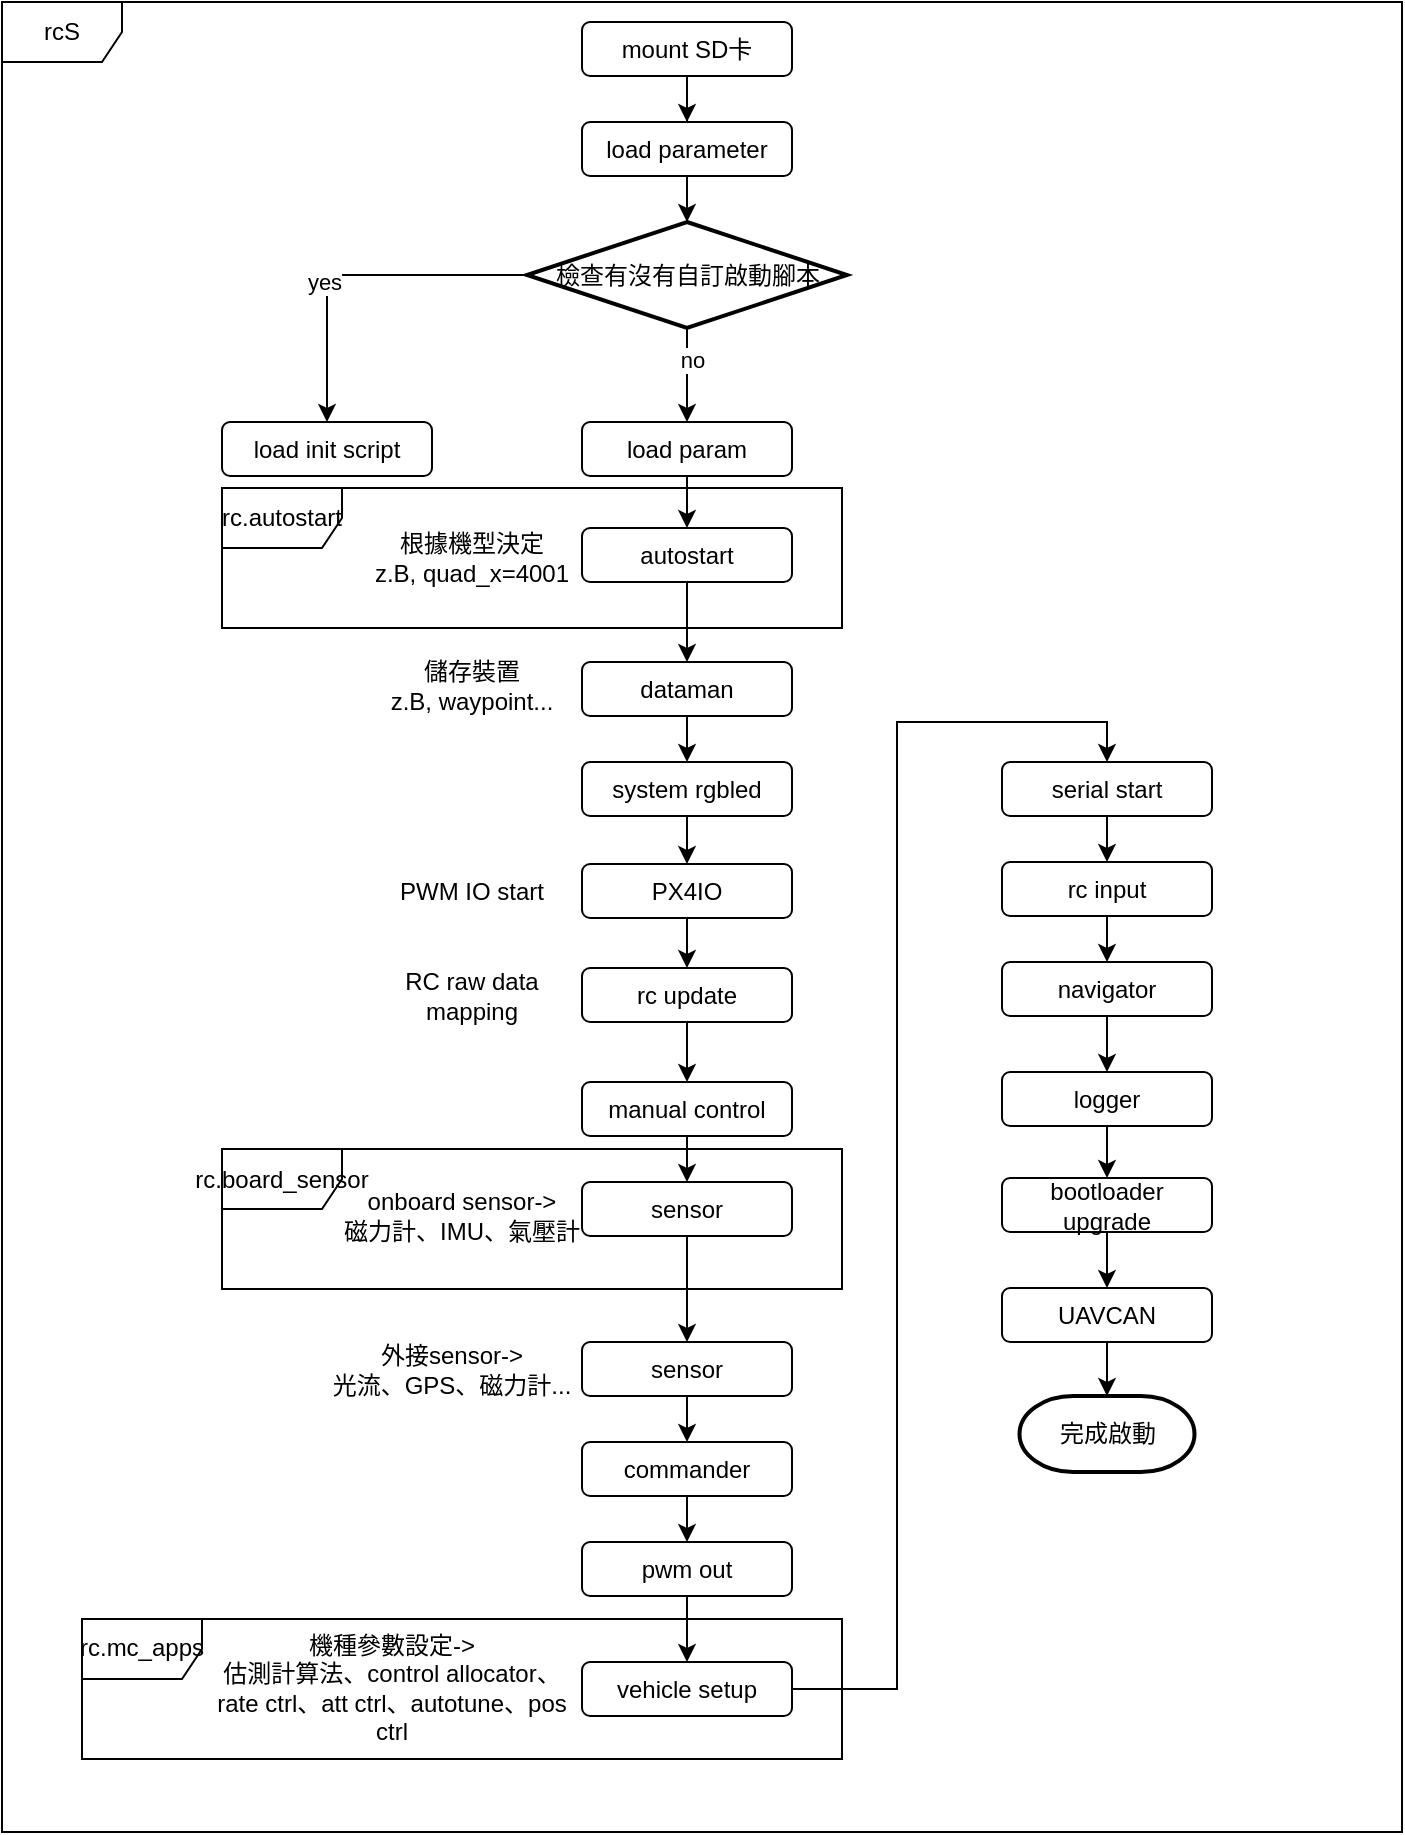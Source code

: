 <mxfile version="22.1.2" type="device" pages="10">
  <diagram name="rcS" id="RudBaYdcF-cu4xIUmOlX">
    <mxGraphModel dx="822" dy="531" grid="1" gridSize="10" guides="1" tooltips="1" connect="1" arrows="1" fold="1" page="1" pageScale="1" pageWidth="850" pageHeight="1100" math="0" shadow="0">
      <root>
        <mxCell id="0" />
        <mxCell id="1" parent="0" />
        <mxCell id="Zx_w4iM8Z6PwYRo-h5kX-6" value="rcS" style="shape=umlFrame;whiteSpace=wrap;html=1;pointerEvents=0;" parent="1" vertex="1">
          <mxGeometry x="30" y="15" width="700" height="915" as="geometry" />
        </mxCell>
        <mxCell id="Zx_w4iM8Z6PwYRo-h5kX-9" value="" style="edgeStyle=orthogonalEdgeStyle;rounded=0;orthogonalLoop=1;jettySize=auto;html=1;" parent="1" source="Zx_w4iM8Z6PwYRo-h5kX-7" target="Zx_w4iM8Z6PwYRo-h5kX-8" edge="1">
          <mxGeometry relative="1" as="geometry" />
        </mxCell>
        <mxCell id="Zx_w4iM8Z6PwYRo-h5kX-7" value="PX4IO" style="rounded=1;whiteSpace=wrap;html=1;" parent="1" vertex="1">
          <mxGeometry x="320" y="446" width="105" height="27" as="geometry" />
        </mxCell>
        <mxCell id="ciaX3UPgyYUf-A4-KsOQ-15" value="" style="edgeStyle=orthogonalEdgeStyle;rounded=0;orthogonalLoop=1;jettySize=auto;html=1;" parent="1" source="Zx_w4iM8Z6PwYRo-h5kX-8" target="ciaX3UPgyYUf-A4-KsOQ-14" edge="1">
          <mxGeometry relative="1" as="geometry" />
        </mxCell>
        <mxCell id="Zx_w4iM8Z6PwYRo-h5kX-8" value="rc update" style="rounded=1;whiteSpace=wrap;html=1;" parent="1" vertex="1">
          <mxGeometry x="320" y="498" width="105" height="27" as="geometry" />
        </mxCell>
        <mxCell id="ciaX3UPgyYUf-A4-KsOQ-4" value="" style="edgeStyle=orthogonalEdgeStyle;rounded=0;orthogonalLoop=1;jettySize=auto;html=1;" parent="1" source="ciaX3UPgyYUf-A4-KsOQ-1" target="ciaX3UPgyYUf-A4-KsOQ-2" edge="1">
          <mxGeometry relative="1" as="geometry" />
        </mxCell>
        <mxCell id="ciaX3UPgyYUf-A4-KsOQ-19" value="" style="edgeStyle=orthogonalEdgeStyle;rounded=0;orthogonalLoop=1;jettySize=auto;html=1;" parent="1" source="ciaX3UPgyYUf-A4-KsOQ-1" target="ciaX3UPgyYUf-A4-KsOQ-18" edge="1">
          <mxGeometry relative="1" as="geometry" />
        </mxCell>
        <mxCell id="ciaX3UPgyYUf-A4-KsOQ-1" value="mount SD卡" style="rounded=1;whiteSpace=wrap;html=1;" parent="1" vertex="1">
          <mxGeometry x="320" y="25" width="105" height="27" as="geometry" />
        </mxCell>
        <mxCell id="ciaX3UPgyYUf-A4-KsOQ-2" value="load parameter" style="rounded=1;whiteSpace=wrap;html=1;" parent="1" vertex="1">
          <mxGeometry x="320" y="75" width="105" height="27" as="geometry" />
        </mxCell>
        <mxCell id="ciaX3UPgyYUf-A4-KsOQ-10" value="" style="edgeStyle=orthogonalEdgeStyle;rounded=0;orthogonalLoop=1;jettySize=auto;html=1;" parent="1" source="ciaX3UPgyYUf-A4-KsOQ-7" target="ciaX3UPgyYUf-A4-KsOQ-9" edge="1">
          <mxGeometry relative="1" as="geometry" />
        </mxCell>
        <mxCell id="ciaX3UPgyYUf-A4-KsOQ-7" value="autostart" style="rounded=1;whiteSpace=wrap;html=1;" parent="1" vertex="1">
          <mxGeometry x="320" y="278" width="105" height="27" as="geometry" />
        </mxCell>
        <mxCell id="ciaX3UPgyYUf-A4-KsOQ-12" value="" style="edgeStyle=orthogonalEdgeStyle;rounded=0;orthogonalLoop=1;jettySize=auto;html=1;" parent="1" source="ciaX3UPgyYUf-A4-KsOQ-9" target="ciaX3UPgyYUf-A4-KsOQ-11" edge="1">
          <mxGeometry relative="1" as="geometry" />
        </mxCell>
        <mxCell id="ciaX3UPgyYUf-A4-KsOQ-9" value="dataman" style="rounded=1;whiteSpace=wrap;html=1;" parent="1" vertex="1">
          <mxGeometry x="320" y="345" width="105" height="27" as="geometry" />
        </mxCell>
        <mxCell id="ciaX3UPgyYUf-A4-KsOQ-13" style="edgeStyle=orthogonalEdgeStyle;rounded=0;orthogonalLoop=1;jettySize=auto;html=1;entryX=0.5;entryY=0;entryDx=0;entryDy=0;" parent="1" source="ciaX3UPgyYUf-A4-KsOQ-11" target="Zx_w4iM8Z6PwYRo-h5kX-7" edge="1">
          <mxGeometry relative="1" as="geometry" />
        </mxCell>
        <mxCell id="ciaX3UPgyYUf-A4-KsOQ-11" value="system rgbled" style="rounded=1;whiteSpace=wrap;html=1;" parent="1" vertex="1">
          <mxGeometry x="320" y="395" width="105" height="27" as="geometry" />
        </mxCell>
        <mxCell id="ciaX3UPgyYUf-A4-KsOQ-38" value="" style="edgeStyle=orthogonalEdgeStyle;rounded=0;orthogonalLoop=1;jettySize=auto;html=1;" parent="1" source="ciaX3UPgyYUf-A4-KsOQ-14" target="ciaX3UPgyYUf-A4-KsOQ-37" edge="1">
          <mxGeometry relative="1" as="geometry" />
        </mxCell>
        <mxCell id="ciaX3UPgyYUf-A4-KsOQ-14" value="manual control" style="rounded=1;whiteSpace=wrap;html=1;" parent="1" vertex="1">
          <mxGeometry x="320" y="555" width="105" height="27" as="geometry" />
        </mxCell>
        <mxCell id="ciaX3UPgyYUf-A4-KsOQ-21" value="" style="edgeStyle=orthogonalEdgeStyle;rounded=0;orthogonalLoop=1;jettySize=auto;html=1;entryX=0.5;entryY=0;entryDx=0;entryDy=0;" parent="1" source="ciaX3UPgyYUf-A4-KsOQ-18" target="ciaX3UPgyYUf-A4-KsOQ-28" edge="1">
          <mxGeometry relative="1" as="geometry" />
        </mxCell>
        <mxCell id="ciaX3UPgyYUf-A4-KsOQ-22" value="no" style="edgeLabel;html=1;align=center;verticalAlign=middle;resizable=0;points=[];" parent="ciaX3UPgyYUf-A4-KsOQ-21" vertex="1" connectable="0">
          <mxGeometry x="-0.333" y="2" relative="1" as="geometry">
            <mxPoint as="offset" />
          </mxGeometry>
        </mxCell>
        <mxCell id="ciaX3UPgyYUf-A4-KsOQ-26" style="edgeStyle=orthogonalEdgeStyle;rounded=0;orthogonalLoop=1;jettySize=auto;html=1;entryX=0.5;entryY=0;entryDx=0;entryDy=0;" parent="1" source="ciaX3UPgyYUf-A4-KsOQ-18" target="ciaX3UPgyYUf-A4-KsOQ-25" edge="1">
          <mxGeometry relative="1" as="geometry" />
        </mxCell>
        <mxCell id="ciaX3UPgyYUf-A4-KsOQ-27" value="yes" style="edgeLabel;html=1;align=center;verticalAlign=middle;resizable=0;points=[];" parent="ciaX3UPgyYUf-A4-KsOQ-26" vertex="1" connectable="0">
          <mxGeometry x="0.187" y="-2" relative="1" as="geometry">
            <mxPoint as="offset" />
          </mxGeometry>
        </mxCell>
        <mxCell id="ciaX3UPgyYUf-A4-KsOQ-18" value="檢查有沒有自訂啟動腳本" style="strokeWidth=2;html=1;shape=mxgraph.flowchart.decision;whiteSpace=wrap;" parent="1" vertex="1">
          <mxGeometry x="292.5" y="125" width="160" height="53" as="geometry" />
        </mxCell>
        <mxCell id="ciaX3UPgyYUf-A4-KsOQ-25" value="load init script" style="rounded=1;whiteSpace=wrap;html=1;" parent="1" vertex="1">
          <mxGeometry x="140" y="225" width="105" height="27" as="geometry" />
        </mxCell>
        <mxCell id="ciaX3UPgyYUf-A4-KsOQ-31" style="edgeStyle=orthogonalEdgeStyle;rounded=0;orthogonalLoop=1;jettySize=auto;html=1;entryX=0.5;entryY=0;entryDx=0;entryDy=0;" parent="1" source="ciaX3UPgyYUf-A4-KsOQ-28" target="ciaX3UPgyYUf-A4-KsOQ-7" edge="1">
          <mxGeometry relative="1" as="geometry" />
        </mxCell>
        <mxCell id="ciaX3UPgyYUf-A4-KsOQ-28" value="load param" style="rounded=1;whiteSpace=wrap;html=1;" parent="1" vertex="1">
          <mxGeometry x="320" y="225" width="105" height="27" as="geometry" />
        </mxCell>
        <mxCell id="ciaX3UPgyYUf-A4-KsOQ-32" value="根據機型決定&lt;br&gt;z.B, quad_x=4001" style="text;html=1;strokeColor=none;fillColor=none;align=center;verticalAlign=middle;whiteSpace=wrap;rounded=0;" parent="1" vertex="1">
          <mxGeometry x="210" y="278" width="110" height="30" as="geometry" />
        </mxCell>
        <mxCell id="ciaX3UPgyYUf-A4-KsOQ-33" value="rc.autostart" style="shape=umlFrame;whiteSpace=wrap;html=1;pointerEvents=0;" parent="1" vertex="1">
          <mxGeometry x="140" y="258" width="310" height="70" as="geometry" />
        </mxCell>
        <mxCell id="ciaX3UPgyYUf-A4-KsOQ-34" value="儲存裝置&lt;br&gt;z.B, waypoint..." style="text;html=1;strokeColor=none;fillColor=none;align=center;verticalAlign=middle;whiteSpace=wrap;rounded=0;" parent="1" vertex="1">
          <mxGeometry x="210" y="342" width="110" height="30" as="geometry" />
        </mxCell>
        <mxCell id="ciaX3UPgyYUf-A4-KsOQ-35" value="PWM IO start" style="text;html=1;strokeColor=none;fillColor=none;align=center;verticalAlign=middle;whiteSpace=wrap;rounded=0;" parent="1" vertex="1">
          <mxGeometry x="210" y="444.5" width="110" height="30" as="geometry" />
        </mxCell>
        <mxCell id="ciaX3UPgyYUf-A4-KsOQ-36" value="RC raw data mapping" style="text;html=1;strokeColor=none;fillColor=none;align=center;verticalAlign=middle;whiteSpace=wrap;rounded=0;" parent="1" vertex="1">
          <mxGeometry x="210" y="496.5" width="110" height="30" as="geometry" />
        </mxCell>
        <mxCell id="ciaX3UPgyYUf-A4-KsOQ-42" value="" style="edgeStyle=orthogonalEdgeStyle;rounded=0;orthogonalLoop=1;jettySize=auto;html=1;" parent="1" source="ciaX3UPgyYUf-A4-KsOQ-37" target="ciaX3UPgyYUf-A4-KsOQ-41" edge="1">
          <mxGeometry relative="1" as="geometry" />
        </mxCell>
        <mxCell id="ciaX3UPgyYUf-A4-KsOQ-37" value="sensor" style="rounded=1;whiteSpace=wrap;html=1;" parent="1" vertex="1">
          <mxGeometry x="320" y="605" width="105" height="27" as="geometry" />
        </mxCell>
        <mxCell id="ciaX3UPgyYUf-A4-KsOQ-39" value="rc.board_sensor" style="shape=umlFrame;whiteSpace=wrap;html=1;pointerEvents=0;" parent="1" vertex="1">
          <mxGeometry x="140" y="588.5" width="310" height="70" as="geometry" />
        </mxCell>
        <mxCell id="ciaX3UPgyYUf-A4-KsOQ-40" value="onboard sensor-&amp;gt;&lt;br&gt;磁力計、IMU、氣壓計" style="text;html=1;strokeColor=none;fillColor=none;align=center;verticalAlign=middle;whiteSpace=wrap;rounded=0;" parent="1" vertex="1">
          <mxGeometry x="200" y="599.25" width="120" height="44.75" as="geometry" />
        </mxCell>
        <mxCell id="ciaX3UPgyYUf-A4-KsOQ-45" value="" style="edgeStyle=orthogonalEdgeStyle;rounded=0;orthogonalLoop=1;jettySize=auto;html=1;" parent="1" source="ciaX3UPgyYUf-A4-KsOQ-41" target="ciaX3UPgyYUf-A4-KsOQ-44" edge="1">
          <mxGeometry relative="1" as="geometry" />
        </mxCell>
        <mxCell id="ciaX3UPgyYUf-A4-KsOQ-41" value="sensor" style="rounded=1;whiteSpace=wrap;html=1;" parent="1" vertex="1">
          <mxGeometry x="320" y="685" width="105" height="27" as="geometry" />
        </mxCell>
        <mxCell id="ciaX3UPgyYUf-A4-KsOQ-43" value="外接sensor-&amp;gt;&lt;br&gt;光流、GPS、磁力計..." style="text;html=1;strokeColor=none;fillColor=none;align=center;verticalAlign=middle;whiteSpace=wrap;rounded=0;" parent="1" vertex="1">
          <mxGeometry x="190" y="676.13" width="130" height="44.75" as="geometry" />
        </mxCell>
        <mxCell id="ciaX3UPgyYUf-A4-KsOQ-47" value="" style="edgeStyle=orthogonalEdgeStyle;rounded=0;orthogonalLoop=1;jettySize=auto;html=1;" parent="1" source="ciaX3UPgyYUf-A4-KsOQ-44" target="ciaX3UPgyYUf-A4-KsOQ-46" edge="1">
          <mxGeometry relative="1" as="geometry" />
        </mxCell>
        <mxCell id="ciaX3UPgyYUf-A4-KsOQ-44" value="commander" style="rounded=1;whiteSpace=wrap;html=1;" parent="1" vertex="1">
          <mxGeometry x="320" y="735" width="105" height="27" as="geometry" />
        </mxCell>
        <mxCell id="ciaX3UPgyYUf-A4-KsOQ-49" value="" style="edgeStyle=orthogonalEdgeStyle;rounded=0;orthogonalLoop=1;jettySize=auto;html=1;" parent="1" source="ciaX3UPgyYUf-A4-KsOQ-46" target="ciaX3UPgyYUf-A4-KsOQ-48" edge="1">
          <mxGeometry relative="1" as="geometry" />
        </mxCell>
        <mxCell id="ciaX3UPgyYUf-A4-KsOQ-46" value="pwm out" style="rounded=1;whiteSpace=wrap;html=1;" parent="1" vertex="1">
          <mxGeometry x="320" y="785" width="105" height="27" as="geometry" />
        </mxCell>
        <mxCell id="ciaX3UPgyYUf-A4-KsOQ-53" value="" style="edgeStyle=orthogonalEdgeStyle;rounded=0;orthogonalLoop=1;jettySize=auto;html=1;entryX=0.5;entryY=0;entryDx=0;entryDy=0;" parent="1" source="ciaX3UPgyYUf-A4-KsOQ-48" target="ciaX3UPgyYUf-A4-KsOQ-52" edge="1">
          <mxGeometry relative="1" as="geometry" />
        </mxCell>
        <mxCell id="ciaX3UPgyYUf-A4-KsOQ-48" value="vehicle setup" style="rounded=1;whiteSpace=wrap;html=1;" parent="1" vertex="1">
          <mxGeometry x="320" y="845" width="105" height="27" as="geometry" />
        </mxCell>
        <mxCell id="ciaX3UPgyYUf-A4-KsOQ-50" value="機種參數設定-&amp;gt;&lt;br&gt;估測計算法、control allocator、rate ctrl、att ctrl、autotune、pos ctrl" style="text;html=1;strokeColor=none;fillColor=none;align=center;verticalAlign=middle;whiteSpace=wrap;rounded=0;" parent="1" vertex="1">
          <mxGeometry x="130" y="836.12" width="190" height="44.75" as="geometry" />
        </mxCell>
        <mxCell id="ciaX3UPgyYUf-A4-KsOQ-51" value="rc.mc_apps" style="shape=umlFrame;whiteSpace=wrap;html=1;pointerEvents=0;" parent="1" vertex="1">
          <mxGeometry x="70" y="823.49" width="380" height="70" as="geometry" />
        </mxCell>
        <mxCell id="ciaX3UPgyYUf-A4-KsOQ-55" value="" style="edgeStyle=orthogonalEdgeStyle;rounded=0;orthogonalLoop=1;jettySize=auto;html=1;" parent="1" source="ciaX3UPgyYUf-A4-KsOQ-52" target="ciaX3UPgyYUf-A4-KsOQ-54" edge="1">
          <mxGeometry relative="1" as="geometry" />
        </mxCell>
        <mxCell id="ciaX3UPgyYUf-A4-KsOQ-52" value="serial start" style="rounded=1;whiteSpace=wrap;html=1;" parent="1" vertex="1">
          <mxGeometry x="530" y="395" width="105" height="27" as="geometry" />
        </mxCell>
        <mxCell id="ciaX3UPgyYUf-A4-KsOQ-57" value="" style="edgeStyle=orthogonalEdgeStyle;rounded=0;orthogonalLoop=1;jettySize=auto;html=1;" parent="1" source="ciaX3UPgyYUf-A4-KsOQ-54" target="ciaX3UPgyYUf-A4-KsOQ-56" edge="1">
          <mxGeometry relative="1" as="geometry" />
        </mxCell>
        <mxCell id="ciaX3UPgyYUf-A4-KsOQ-54" value="rc input" style="rounded=1;whiteSpace=wrap;html=1;" parent="1" vertex="1">
          <mxGeometry x="530" y="445" width="105" height="27" as="geometry" />
        </mxCell>
        <mxCell id="MrJhQliK8X2cqxtUFj1l-1" style="edgeStyle=orthogonalEdgeStyle;rounded=0;orthogonalLoop=1;jettySize=auto;html=1;entryX=0.5;entryY=0;entryDx=0;entryDy=0;" parent="1" source="ciaX3UPgyYUf-A4-KsOQ-56" target="ciaX3UPgyYUf-A4-KsOQ-58" edge="1">
          <mxGeometry relative="1" as="geometry" />
        </mxCell>
        <mxCell id="ciaX3UPgyYUf-A4-KsOQ-56" value="navigator" style="rounded=1;whiteSpace=wrap;html=1;" parent="1" vertex="1">
          <mxGeometry x="530" y="495" width="105" height="27" as="geometry" />
        </mxCell>
        <mxCell id="MrJhQliK8X2cqxtUFj1l-3" value="" style="edgeStyle=orthogonalEdgeStyle;rounded=0;orthogonalLoop=1;jettySize=auto;html=1;" parent="1" source="ciaX3UPgyYUf-A4-KsOQ-58" target="MrJhQliK8X2cqxtUFj1l-2" edge="1">
          <mxGeometry relative="1" as="geometry" />
        </mxCell>
        <mxCell id="ciaX3UPgyYUf-A4-KsOQ-58" value="logger" style="rounded=1;whiteSpace=wrap;html=1;" parent="1" vertex="1">
          <mxGeometry x="530" y="550" width="105" height="27" as="geometry" />
        </mxCell>
        <mxCell id="MrJhQliK8X2cqxtUFj1l-5" value="" style="edgeStyle=orthogonalEdgeStyle;rounded=0;orthogonalLoop=1;jettySize=auto;html=1;" parent="1" source="MrJhQliK8X2cqxtUFj1l-2" target="MrJhQliK8X2cqxtUFj1l-4" edge="1">
          <mxGeometry relative="1" as="geometry" />
        </mxCell>
        <mxCell id="MrJhQliK8X2cqxtUFj1l-2" value="bootloader upgrade" style="rounded=1;whiteSpace=wrap;html=1;" parent="1" vertex="1">
          <mxGeometry x="530" y="603" width="105" height="27" as="geometry" />
        </mxCell>
        <mxCell id="MrJhQliK8X2cqxtUFj1l-7" value="" style="edgeStyle=orthogonalEdgeStyle;rounded=0;orthogonalLoop=1;jettySize=auto;html=1;entryX=0.5;entryY=0;entryDx=0;entryDy=0;entryPerimeter=0;" parent="1" source="MrJhQliK8X2cqxtUFj1l-4" target="MrJhQliK8X2cqxtUFj1l-9" edge="1">
          <mxGeometry relative="1" as="geometry">
            <mxPoint x="582.5" y="712" as="targetPoint" />
          </mxGeometry>
        </mxCell>
        <mxCell id="MrJhQliK8X2cqxtUFj1l-4" value="UAVCAN" style="rounded=1;whiteSpace=wrap;html=1;" parent="1" vertex="1">
          <mxGeometry x="530" y="658" width="105" height="27" as="geometry" />
        </mxCell>
        <mxCell id="MrJhQliK8X2cqxtUFj1l-9" value="完成啟動" style="strokeWidth=2;html=1;shape=mxgraph.flowchart.terminator;whiteSpace=wrap;" parent="1" vertex="1">
          <mxGeometry x="538.75" y="712" width="87.5" height="38" as="geometry" />
        </mxCell>
      </root>
    </mxGraphModel>
  </diagram>
  <diagram id="NeaFWI-m2zGyHn8FCSG-" name="commander">
    <mxGraphModel dx="-28" dy="531" grid="1" gridSize="10" guides="1" tooltips="1" connect="1" arrows="1" fold="1" page="1" pageScale="1" pageWidth="850" pageHeight="1100" math="0" shadow="0">
      <root>
        <mxCell id="0" />
        <mxCell id="1" parent="0" />
        <mxCell id="6CulzpVTaGhyScPf8a5y-1" value="" style="edgeStyle=orthogonalEdgeStyle;rounded=0;orthogonalLoop=1;jettySize=auto;html=1;" parent="1" source="6CulzpVTaGhyScPf8a5y-9" target="6CulzpVTaGhyScPf8a5y-11" edge="1">
          <mxGeometry relative="1" as="geometry" />
        </mxCell>
        <mxCell id="6CulzpVTaGhyScPf8a5y-2" value="" style="edgeStyle=orthogonalEdgeStyle;rounded=0;orthogonalLoop=1;jettySize=auto;html=1;" parent="1" source="6CulzpVTaGhyScPf8a5y-9" target="6CulzpVTaGhyScPf8a5y-11" edge="1">
          <mxGeometry relative="1" as="geometry" />
        </mxCell>
        <mxCell id="6CulzpVTaGhyScPf8a5y-3" value="" style="edgeStyle=orthogonalEdgeStyle;rounded=0;orthogonalLoop=1;jettySize=auto;html=1;" parent="1" source="6CulzpVTaGhyScPf8a5y-9" target="6CulzpVTaGhyScPf8a5y-11" edge="1">
          <mxGeometry relative="1" as="geometry" />
        </mxCell>
        <mxCell id="6CulzpVTaGhyScPf8a5y-4" value="" style="edgeStyle=orthogonalEdgeStyle;rounded=0;orthogonalLoop=1;jettySize=auto;html=1;" parent="1" source="6CulzpVTaGhyScPf8a5y-9" target="6CulzpVTaGhyScPf8a5y-11" edge="1">
          <mxGeometry relative="1" as="geometry" />
        </mxCell>
        <mxCell id="6CulzpVTaGhyScPf8a5y-5" value="" style="edgeStyle=orthogonalEdgeStyle;rounded=0;orthogonalLoop=1;jettySize=auto;html=1;" parent="1" source="6CulzpVTaGhyScPf8a5y-9" target="6CulzpVTaGhyScPf8a5y-11" edge="1">
          <mxGeometry relative="1" as="geometry" />
        </mxCell>
        <mxCell id="6CulzpVTaGhyScPf8a5y-6" style="edgeStyle=orthogonalEdgeStyle;rounded=0;orthogonalLoop=1;jettySize=auto;html=1;entryX=0.5;entryY=0;entryDx=0;entryDy=0;" parent="1" source="6CulzpVTaGhyScPf8a5y-9" target="6CulzpVTaGhyScPf8a5y-12" edge="1">
          <mxGeometry relative="1" as="geometry">
            <mxPoint x="1070" y="160" as="targetPoint" />
          </mxGeometry>
        </mxCell>
        <mxCell id="6CulzpVTaGhyScPf8a5y-7" style="edgeStyle=orthogonalEdgeStyle;rounded=0;orthogonalLoop=1;jettySize=auto;html=1;exitX=0.5;exitY=1;exitDx=0;exitDy=0;" parent="1" source="6CulzpVTaGhyScPf8a5y-9" target="6CulzpVTaGhyScPf8a5y-13" edge="1">
          <mxGeometry relative="1" as="geometry" />
        </mxCell>
        <mxCell id="6CulzpVTaGhyScPf8a5y-8" style="edgeStyle=orthogonalEdgeStyle;rounded=0;orthogonalLoop=1;jettySize=auto;html=1;entryX=0.5;entryY=0;entryDx=0;entryDy=0;exitX=0.5;exitY=1;exitDx=0;exitDy=0;" parent="1" source="6CulzpVTaGhyScPf8a5y-9" target="6CulzpVTaGhyScPf8a5y-14" edge="1">
          <mxGeometry relative="1" as="geometry" />
        </mxCell>
        <mxCell id="6CulzpVTaGhyScPf8a5y-9" value="commander_main()" style="rounded=1;whiteSpace=wrap;html=1;" parent="1" vertex="1">
          <mxGeometry x="950" y="50" width="110" height="50" as="geometry" />
        </mxCell>
        <mxCell id="6CulzpVTaGhyScPf8a5y-10" value="" style="edgeStyle=orthogonalEdgeStyle;rounded=0;orthogonalLoop=1;jettySize=auto;html=1;" parent="1" source="6CulzpVTaGhyScPf8a5y-11" target="6CulzpVTaGhyScPf8a5y-16" edge="1">
          <mxGeometry relative="1" as="geometry" />
        </mxCell>
        <mxCell id="6CulzpVTaGhyScPf8a5y-11" value="start()" style="rounded=1;whiteSpace=wrap;html=1;" parent="1" vertex="1">
          <mxGeometry x="880" y="150" width="110" height="50" as="geometry" />
        </mxCell>
        <mxCell id="6CulzpVTaGhyScPf8a5y-12" value="status()" style="rounded=1;whiteSpace=wrap;html=1;" parent="1" vertex="1">
          <mxGeometry x="1010" y="150" width="110" height="50" as="geometry" />
        </mxCell>
        <mxCell id="6CulzpVTaGhyScPf8a5y-13" value="stop()" style="rounded=1;whiteSpace=wrap;html=1;" parent="1" vertex="1">
          <mxGeometry x="1140" y="150" width="110" height="50" as="geometry" />
        </mxCell>
        <mxCell id="6CulzpVTaGhyScPf8a5y-14" value="custom_command()" style="rounded=1;whiteSpace=wrap;html=1;" parent="1" vertex="1">
          <mxGeometry x="1270" y="150" width="110" height="50" as="geometry" />
        </mxCell>
        <mxCell id="6CulzpVTaGhyScPf8a5y-15" value="" style="edgeStyle=orthogonalEdgeStyle;rounded=0;orthogonalLoop=1;jettySize=auto;html=1;" parent="1" source="6CulzpVTaGhyScPf8a5y-16" target="6CulzpVTaGhyScPf8a5y-18" edge="1">
          <mxGeometry relative="1" as="geometry" />
        </mxCell>
        <mxCell id="6CulzpVTaGhyScPf8a5y-16" value="task_spawn()" style="rounded=1;whiteSpace=wrap;html=1;" parent="1" vertex="1">
          <mxGeometry x="880" y="240" width="110" height="50" as="geometry" />
        </mxCell>
        <mxCell id="6CulzpVTaGhyScPf8a5y-17" value="" style="edgeStyle=orthogonalEdgeStyle;rounded=0;orthogonalLoop=1;jettySize=auto;html=1;" parent="1" source="6CulzpVTaGhyScPf8a5y-18" target="6CulzpVTaGhyScPf8a5y-20" edge="1">
          <mxGeometry relative="1" as="geometry" />
        </mxCell>
        <mxCell id="6CulzpVTaGhyScPf8a5y-18" value="task_spawn_cmd()" style="rounded=1;whiteSpace=wrap;html=1;" parent="1" vertex="1">
          <mxGeometry x="880" y="320" width="110" height="50" as="geometry" />
        </mxCell>
        <mxCell id="6CulzpVTaGhyScPf8a5y-19" value="" style="edgeStyle=orthogonalEdgeStyle;rounded=0;orthogonalLoop=1;jettySize=auto;html=1;" parent="1" source="6CulzpVTaGhyScPf8a5y-20" target="6CulzpVTaGhyScPf8a5y-22" edge="1">
          <mxGeometry relative="1" as="geometry" />
        </mxCell>
        <mxCell id="6CulzpVTaGhyScPf8a5y-20" value="run_trampoline()" style="rounded=1;whiteSpace=wrap;html=1;" parent="1" vertex="1">
          <mxGeometry x="880" y="400" width="110" height="50" as="geometry" />
        </mxCell>
        <mxCell id="6CulzpVTaGhyScPf8a5y-21" value="" style="edgeStyle=orthogonalEdgeStyle;rounded=0;orthogonalLoop=1;jettySize=auto;html=1;" parent="1" source="6CulzpVTaGhyScPf8a5y-22" target="6CulzpVTaGhyScPf8a5y-23" edge="1">
          <mxGeometry relative="1" as="geometry" />
        </mxCell>
        <mxCell id="6CulzpVTaGhyScPf8a5y-22" value="instantiate()" style="rounded=1;whiteSpace=wrap;html=1;" parent="1" vertex="1">
          <mxGeometry x="880" y="480" width="110" height="50" as="geometry" />
        </mxCell>
        <mxCell id="6CulzpVTaGhyScPf8a5y-23" value="run()" style="rounded=1;whiteSpace=wrap;html=1;" parent="1" vertex="1">
          <mxGeometry x="880" y="560" width="110" height="50" as="geometry" />
        </mxCell>
      </root>
    </mxGraphModel>
  </diagram>
  <diagram id="NvnnyrNWK7f6BvwVnwIc" name="att ctrl">
    <mxGraphModel dx="822" dy="531" grid="1" gridSize="10" guides="1" tooltips="1" connect="1" arrows="1" fold="1" page="1" pageScale="1" pageWidth="850" pageHeight="1100" math="0" shadow="0">
      <root>
        <mxCell id="0" />
        <mxCell id="1" parent="0" />
        <mxCell id="XzoG3w2JKVOl2YRZ4myh-4" value="" style="edgeStyle=orthogonalEdgeStyle;rounded=0;orthogonalLoop=1;jettySize=auto;html=1;entryX=0.5;entryY=0;entryDx=0;entryDy=0;entryPerimeter=0;" parent="1" source="XzoG3w2JKVOl2YRZ4myh-2" target="XzoG3w2JKVOl2YRZ4myh-17" edge="1">
          <mxGeometry relative="1" as="geometry">
            <mxPoint x="425.5" y="90" as="targetPoint" />
          </mxGeometry>
        </mxCell>
        <mxCell id="XzoG3w2JKVOl2YRZ4myh-2" value="run( )" style="strokeWidth=1;html=1;shape=mxgraph.flowchart.start_1;whiteSpace=wrap;" parent="1" vertex="1">
          <mxGeometry x="403" y="20" width="45" height="40" as="geometry" />
        </mxCell>
        <mxCell id="XzoG3w2JKVOl2YRZ4myh-12" value="" style="edgeStyle=orthogonalEdgeStyle;rounded=0;orthogonalLoop=1;jettySize=auto;html=1;exitX=0.5;exitY=1;exitDx=0;exitDy=0;exitPerimeter=0;" parent="1" source="XzoG3w2JKVOl2YRZ4myh-17" target="XzoG3w2JKVOl2YRZ4myh-11" edge="1">
          <mxGeometry relative="1" as="geometry" />
        </mxCell>
        <mxCell id="XzoG3w2JKVOl2YRZ4myh-13" value="手動" style="edgeLabel;html=1;align=center;verticalAlign=middle;resizable=0;points=[];" parent="XzoG3w2JKVOl2YRZ4myh-12" vertex="1" connectable="0">
          <mxGeometry x="0.097" y="-2" relative="1" as="geometry">
            <mxPoint as="offset" />
          </mxGeometry>
        </mxCell>
        <mxCell id="XzoG3w2JKVOl2YRZ4myh-15" style="edgeStyle=orthogonalEdgeStyle;rounded=0;orthogonalLoop=1;jettySize=auto;html=1;entryX=0.5;entryY=0;entryDx=0;entryDy=0;exitX=0.5;exitY=1;exitDx=0;exitDy=0;exitPerimeter=0;" parent="1" source="XzoG3w2JKVOl2YRZ4myh-17" target="XzoG3w2JKVOl2YRZ4myh-14" edge="1">
          <mxGeometry relative="1" as="geometry" />
        </mxCell>
        <mxCell id="XzoG3w2JKVOl2YRZ4myh-16" value="auto" style="edgeLabel;html=1;align=center;verticalAlign=middle;resizable=0;points=[];" parent="XzoG3w2JKVOl2YRZ4myh-15" vertex="1" connectable="0">
          <mxGeometry x="0.013" y="-2" relative="1" as="geometry">
            <mxPoint x="1" as="offset" />
          </mxGeometry>
        </mxCell>
        <mxCell id="XzoG3w2JKVOl2YRZ4myh-11" value="計算RC姿態控制量" style="rounded=1;whiteSpace=wrap;html=1;strokeWidth=1;" parent="1" vertex="1">
          <mxGeometry x="448" y="180" width="125" height="30" as="geometry" />
        </mxCell>
        <mxCell id="XzoG3w2JKVOl2YRZ4myh-14" value="位置外環setpoint輸入" style="rounded=1;whiteSpace=wrap;html=1;strokeWidth=1;" parent="1" vertex="1">
          <mxGeometry x="281" y="180" width="125" height="30" as="geometry" />
        </mxCell>
        <mxCell id="XzoG3w2JKVOl2YRZ4myh-17" value="判斷飛行模式" style="strokeWidth=1;html=1;shape=mxgraph.flowchart.decision;whiteSpace=wrap;" parent="1" vertex="1">
          <mxGeometry x="375" y="80" width="100" height="60" as="geometry" />
        </mxCell>
        <mxCell id="XzoG3w2JKVOl2YRZ4myh-18" value="publish uORB" style="rounded=1;whiteSpace=wrap;html=1;strokeWidth=1;" parent="1" vertex="1">
          <mxGeometry x="363" y="430" width="125" height="30" as="geometry" />
        </mxCell>
        <mxCell id="XzoG3w2JKVOl2YRZ4myh-19" value="rate_setpoint" style="text;html=1;strokeColor=none;fillColor=none;align=center;verticalAlign=middle;whiteSpace=wrap;rounded=0;" parent="1" vertex="1">
          <mxGeometry x="520" y="430" width="90" height="30" as="geometry" />
        </mxCell>
        <mxCell id="XzoG3w2JKVOl2YRZ4myh-20" value="run based on attitude update" style="text;html=1;strokeColor=none;fillColor=none;align=center;verticalAlign=middle;whiteSpace=wrap;rounded=0;" parent="1" vertex="1">
          <mxGeometry x="437" y="56" width="170" height="30" as="geometry" />
        </mxCell>
      </root>
    </mxGraphModel>
  </diagram>
  <diagram id="7r4ZK7KuUBmxFP72UitL" name="rate ctrl">
    <mxGraphModel dx="822" dy="565" grid="1" gridSize="10" guides="1" tooltips="1" connect="1" arrows="1" fold="1" page="1" pageScale="1" pageWidth="850" pageHeight="1100" math="0" shadow="0">
      <root>
        <mxCell id="0" />
        <mxCell id="1" parent="0" />
        <mxCell id="6OJU7QgOTBpqO2gyC6A2-1" value="" style="edgeStyle=orthogonalEdgeStyle;rounded=0;orthogonalLoop=1;jettySize=auto;html=1;entryX=0.5;entryY=0;entryDx=0;entryDy=0;entryPerimeter=0;" edge="1" parent="1" source="6OJU7QgOTBpqO2gyC6A2-2" target="6OJU7QgOTBpqO2gyC6A2-9">
          <mxGeometry relative="1" as="geometry">
            <mxPoint x="425.5" y="90" as="targetPoint" />
          </mxGeometry>
        </mxCell>
        <mxCell id="6OJU7QgOTBpqO2gyC6A2-2" value="run( )" style="strokeWidth=1;html=1;shape=mxgraph.flowchart.start_1;whiteSpace=wrap;" vertex="1" parent="1">
          <mxGeometry x="403" y="20" width="45" height="40" as="geometry" />
        </mxCell>
        <mxCell id="6OJU7QgOTBpqO2gyC6A2-3" value="" style="edgeStyle=orthogonalEdgeStyle;rounded=0;orthogonalLoop=1;jettySize=auto;html=1;exitX=0.5;exitY=1;exitDx=0;exitDy=0;exitPerimeter=0;" edge="1" parent="1" source="6OJU7QgOTBpqO2gyC6A2-9" target="6OJU7QgOTBpqO2gyC6A2-7">
          <mxGeometry relative="1" as="geometry" />
        </mxCell>
        <mxCell id="6OJU7QgOTBpqO2gyC6A2-4" value="手動" style="edgeLabel;html=1;align=center;verticalAlign=middle;resizable=0;points=[];" vertex="1" connectable="0" parent="6OJU7QgOTBpqO2gyC6A2-3">
          <mxGeometry x="0.097" y="-2" relative="1" as="geometry">
            <mxPoint as="offset" />
          </mxGeometry>
        </mxCell>
        <mxCell id="6OJU7QgOTBpqO2gyC6A2-5" style="edgeStyle=orthogonalEdgeStyle;rounded=0;orthogonalLoop=1;jettySize=auto;html=1;entryX=0.5;entryY=0;entryDx=0;entryDy=0;exitX=0.5;exitY=1;exitDx=0;exitDy=0;exitPerimeter=0;" edge="1" parent="1" source="6OJU7QgOTBpqO2gyC6A2-9" target="6OJU7QgOTBpqO2gyC6A2-8">
          <mxGeometry relative="1" as="geometry" />
        </mxCell>
        <mxCell id="6OJU7QgOTBpqO2gyC6A2-6" value="auto" style="edgeLabel;html=1;align=center;verticalAlign=middle;resizable=0;points=[];" vertex="1" connectable="0" parent="6OJU7QgOTBpqO2gyC6A2-5">
          <mxGeometry x="0.013" y="-2" relative="1" as="geometry">
            <mxPoint x="1" as="offset" />
          </mxGeometry>
        </mxCell>
        <mxCell id="6OJU7QgOTBpqO2gyC6A2-7" value="計算RC姿態控制量" style="rounded=1;whiteSpace=wrap;html=1;strokeWidth=1;" vertex="1" parent="1">
          <mxGeometry x="448" y="180" width="125" height="30" as="geometry" />
        </mxCell>
        <mxCell id="6OJU7QgOTBpqO2gyC6A2-8" value="位置外環setpoint輸入" style="rounded=1;whiteSpace=wrap;html=1;strokeWidth=1;" vertex="1" parent="1">
          <mxGeometry x="281" y="180" width="125" height="30" as="geometry" />
        </mxCell>
        <mxCell id="6OJU7QgOTBpqO2gyC6A2-9" value="判斷飛行模式" style="strokeWidth=1;html=1;shape=mxgraph.flowchart.decision;whiteSpace=wrap;" vertex="1" parent="1">
          <mxGeometry x="375" y="80" width="100" height="60" as="geometry" />
        </mxCell>
        <mxCell id="6OJU7QgOTBpqO2gyC6A2-10" value="run based on gyro update" style="text;html=1;strokeColor=none;fillColor=none;align=center;verticalAlign=middle;whiteSpace=wrap;rounded=0;" vertex="1" parent="1">
          <mxGeometry x="437" y="56" width="170" height="30" as="geometry" />
        </mxCell>
        <mxCell id="42-s07HkXhfcZYOwrC0p-1" value="publish uORB" style="rounded=1;whiteSpace=wrap;html=1;strokeWidth=1;" vertex="1" parent="1">
          <mxGeometry x="363" y="430" width="125" height="30" as="geometry" />
        </mxCell>
        <mxCell id="42-s07HkXhfcZYOwrC0p-2" value="thrust_setpoint&lt;br&gt;torque_setpoint" style="text;html=1;strokeColor=none;fillColor=none;align=center;verticalAlign=middle;whiteSpace=wrap;rounded=0;" vertex="1" parent="1">
          <mxGeometry x="520" y="430" width="90" height="30" as="geometry" />
        </mxCell>
      </root>
    </mxGraphModel>
  </diagram>
  <diagram id="dwYS5Q61jmwo_PKAEaNS" name="rcs_sim">
    <mxGraphModel dx="822" dy="531" grid="1" gridSize="10" guides="1" tooltips="1" connect="1" arrows="1" fold="1" page="1" pageScale="1" pageWidth="850" pageHeight="1100" math="0" shadow="0">
      <root>
        <mxCell id="0" />
        <mxCell id="1" parent="0" />
        <mxCell id="kT0QuOHM9e4vqzh5eOgL-1" value="rcS" style="shape=umlFrame;whiteSpace=wrap;html=1;pointerEvents=0;" parent="1" vertex="1">
          <mxGeometry x="30" y="15" width="700" height="915" as="geometry" />
        </mxCell>
        <mxCell id="n-vDD5imvUI5iMhEZmyl-12" value="" style="edgeStyle=orthogonalEdgeStyle;rounded=0;orthogonalLoop=1;jettySize=auto;html=1;" parent="1" source="n-vDD5imvUI5iMhEZmyl-1" target="n-vDD5imvUI5iMhEZmyl-11" edge="1">
          <mxGeometry relative="1" as="geometry" />
        </mxCell>
        <mxCell id="n-vDD5imvUI5iMhEZmyl-1" value="參數初始化" style="rounded=1;whiteSpace=wrap;html=1;" parent="1" vertex="1">
          <mxGeometry x="322.5" y="160" width="105" height="27" as="geometry" />
        </mxCell>
        <mxCell id="n-vDD5imvUI5iMhEZmyl-5" style="edgeStyle=orthogonalEdgeStyle;rounded=0;orthogonalLoop=1;jettySize=auto;html=1;" parent="1" source="n-vDD5imvUI5iMhEZmyl-3" target="n-vDD5imvUI5iMhEZmyl-1" edge="1">
          <mxGeometry relative="1" as="geometry" />
        </mxCell>
        <mxCell id="n-vDD5imvUI5iMhEZmyl-6" value="no" style="edgeLabel;html=1;align=center;verticalAlign=middle;resizable=0;points=[];" parent="n-vDD5imvUI5iMhEZmyl-5" vertex="1" connectable="0">
          <mxGeometry x="-0.467" y="2" relative="1" as="geometry">
            <mxPoint as="offset" />
          </mxGeometry>
        </mxCell>
        <mxCell id="n-vDD5imvUI5iMhEZmyl-8" style="edgeStyle=orthogonalEdgeStyle;rounded=0;orthogonalLoop=1;jettySize=auto;html=1;entryX=1;entryY=0.5;entryDx=0;entryDy=0;" parent="1" source="n-vDD5imvUI5iMhEZmyl-3" target="n-vDD5imvUI5iMhEZmyl-7" edge="1">
          <mxGeometry relative="1" as="geometry" />
        </mxCell>
        <mxCell id="n-vDD5imvUI5iMhEZmyl-9" value="yes" style="edgeLabel;html=1;align=center;verticalAlign=middle;resizable=0;points=[];" parent="n-vDD5imvUI5iMhEZmyl-8" vertex="1" connectable="0">
          <mxGeometry x="-0.04" y="4" relative="1" as="geometry">
            <mxPoint as="offset" />
          </mxGeometry>
        </mxCell>
        <mxCell id="n-vDD5imvUI5iMhEZmyl-3" value="是否是replay" style="strokeWidth=1;html=1;shape=mxgraph.flowchart.decision;whiteSpace=wrap;" parent="1" vertex="1">
          <mxGeometry x="325" y="50" width="100" height="70" as="geometry" />
        </mxCell>
        <mxCell id="n-vDD5imvUI5iMhEZmyl-7" value="加載flight log" style="rounded=1;whiteSpace=wrap;html=1;" parent="1" vertex="1">
          <mxGeometry x="120" y="71.5" width="105" height="27" as="geometry" />
        </mxCell>
        <mxCell id="n-vDD5imvUI5iMhEZmyl-10" value="replay: &lt;br&gt;實機flight log在軟模擬內回放" style="text;html=1;strokeColor=none;fillColor=none;align=left;verticalAlign=middle;whiteSpace=wrap;rounded=0;" parent="1" vertex="1">
          <mxGeometry x="440" y="60.75" width="100" height="48.5" as="geometry" />
        </mxCell>
        <mxCell id="n-vDD5imvUI5iMhEZmyl-15" value="" style="edgeStyle=orthogonalEdgeStyle;rounded=0;orthogonalLoop=1;jettySize=auto;html=1;" parent="1" source="n-vDD5imvUI5iMhEZmyl-11" target="n-vDD5imvUI5iMhEZmyl-14" edge="1">
          <mxGeometry relative="1" as="geometry" />
        </mxCell>
        <mxCell id="n-vDD5imvUI5iMhEZmyl-11" value="確認模擬機型和模擬器" style="rounded=1;whiteSpace=wrap;html=1;" parent="1" vertex="1">
          <mxGeometry x="322.5" y="220" width="105" height="40" as="geometry" />
        </mxCell>
        <mxCell id="n-vDD5imvUI5iMhEZmyl-13" value="格式:&lt;br&gt;(數字)＋&amp;lt;模擬器名稱&amp;gt;&lt;br&gt;e.g. 10015_gazebo-classic_iris (gazebo-classic底下X型四旋翼)" style="text;html=1;strokeColor=none;fillColor=none;align=left;verticalAlign=middle;whiteSpace=wrap;rounded=0;" parent="1" vertex="1">
          <mxGeometry x="440" y="211.5" width="190" height="48.5" as="geometry" />
        </mxCell>
        <mxCell id="n-vDD5imvUI5iMhEZmyl-18" value="" style="edgeStyle=orthogonalEdgeStyle;rounded=0;orthogonalLoop=1;jettySize=auto;html=1;" parent="1" source="n-vDD5imvUI5iMhEZmyl-14" target="n-vDD5imvUI5iMhEZmyl-17" edge="1">
          <mxGeometry relative="1" as="geometry" />
        </mxCell>
        <mxCell id="n-vDD5imvUI5iMhEZmyl-14" value="假sensor設定" style="rounded=1;whiteSpace=wrap;html=1;" parent="1" vertex="1">
          <mxGeometry x="322.5" y="300" width="105" height="27" as="geometry" />
        </mxCell>
        <mxCell id="n-vDD5imvUI5iMhEZmyl-21" value="" style="edgeStyle=orthogonalEdgeStyle;rounded=0;orthogonalLoop=1;jettySize=auto;html=1;" parent="1" source="n-vDD5imvUI5iMhEZmyl-17" target="n-vDD5imvUI5iMhEZmyl-20" edge="1">
          <mxGeometry relative="1" as="geometry" />
        </mxCell>
        <mxCell id="n-vDD5imvUI5iMhEZmyl-17" value="其他參數設定" style="rounded=1;whiteSpace=wrap;html=1;" parent="1" vertex="1">
          <mxGeometry x="322.5" y="370" width="105" height="27" as="geometry" />
        </mxCell>
        <mxCell id="n-vDD5imvUI5iMhEZmyl-19" value="電池、EKF、Log、autotune" style="text;html=1;strokeColor=none;fillColor=none;align=left;verticalAlign=middle;whiteSpace=wrap;rounded=0;" parent="1" vertex="1">
          <mxGeometry x="440" y="365.75" width="190" height="48.5" as="geometry" />
        </mxCell>
        <mxCell id="n-vDD5imvUI5iMhEZmyl-24" value="" style="edgeStyle=orthogonalEdgeStyle;rounded=0;orthogonalLoop=1;jettySize=auto;html=1;" parent="1" source="n-vDD5imvUI5iMhEZmyl-20" target="n-vDD5imvUI5iMhEZmyl-23" edge="1">
          <mxGeometry relative="1" as="geometry" />
        </mxCell>
        <mxCell id="n-vDD5imvUI5iMhEZmyl-20" value="啟動autostart" style="rounded=1;whiteSpace=wrap;html=1;" parent="1" vertex="1">
          <mxGeometry x="322.5" y="440" width="105" height="27" as="geometry" />
        </mxCell>
        <mxCell id="n-vDD5imvUI5iMhEZmyl-22" value="飛機的geometry" style="text;html=1;strokeColor=none;fillColor=none;align=left;verticalAlign=middle;whiteSpace=wrap;rounded=0;" parent="1" vertex="1">
          <mxGeometry x="440" y="435.75" width="190" height="48.5" as="geometry" />
        </mxCell>
        <mxCell id="n-vDD5imvUI5iMhEZmyl-27" value="" style="edgeStyle=orthogonalEdgeStyle;rounded=0;orthogonalLoop=1;jettySize=auto;html=1;entryX=0.5;entryY=0;entryDx=0;entryDy=0;" parent="1" source="n-vDD5imvUI5iMhEZmyl-23" target="1fJjLP3zNz2gMgJ33fKw-3" edge="1">
          <mxGeometry relative="1" as="geometry" />
        </mxCell>
        <mxCell id="n-vDD5imvUI5iMhEZmyl-23" value="dataman" style="rounded=1;whiteSpace=wrap;html=1;" parent="1" vertex="1">
          <mxGeometry x="322.5" y="500" width="105" height="27" as="geometry" />
        </mxCell>
        <mxCell id="n-vDD5imvUI5iMhEZmyl-29" value="" style="edgeStyle=orthogonalEdgeStyle;rounded=0;orthogonalLoop=1;jettySize=auto;html=1;" parent="1" source="n-vDD5imvUI5iMhEZmyl-26" target="n-vDD5imvUI5iMhEZmyl-28" edge="1">
          <mxGeometry relative="1" as="geometry" />
        </mxCell>
        <mxCell id="n-vDD5imvUI5iMhEZmyl-26" value="rc update" style="rounded=1;whiteSpace=wrap;html=1;" parent="1" vertex="1">
          <mxGeometry x="322.5" y="620" width="105" height="27" as="geometry" />
        </mxCell>
        <mxCell id="n-vDD5imvUI5iMhEZmyl-31" value="" style="edgeStyle=orthogonalEdgeStyle;rounded=0;orthogonalLoop=1;jettySize=auto;html=1;" parent="1" source="n-vDD5imvUI5iMhEZmyl-28" target="n-vDD5imvUI5iMhEZmyl-30" edge="1">
          <mxGeometry relative="1" as="geometry" />
        </mxCell>
        <mxCell id="n-vDD5imvUI5iMhEZmyl-28" value="manual control" style="rounded=1;whiteSpace=wrap;html=1;" parent="1" vertex="1">
          <mxGeometry x="322.5" y="680" width="105" height="27" as="geometry" />
        </mxCell>
        <mxCell id="n-vDD5imvUI5iMhEZmyl-33" value="" style="edgeStyle=orthogonalEdgeStyle;rounded=0;orthogonalLoop=1;jettySize=auto;html=1;" parent="1" source="n-vDD5imvUI5iMhEZmyl-30" target="n-vDD5imvUI5iMhEZmyl-32" edge="1">
          <mxGeometry relative="1" as="geometry" />
        </mxCell>
        <mxCell id="n-vDD5imvUI5iMhEZmyl-30" value="sensor" style="rounded=1;whiteSpace=wrap;html=1;" parent="1" vertex="1">
          <mxGeometry x="322.5" y="740" width="105" height="27" as="geometry" />
        </mxCell>
        <mxCell id="GShCQ7OGdw9o9XvvVUnH-3" value="" style="edgeStyle=orthogonalEdgeStyle;rounded=0;orthogonalLoop=1;jettySize=auto;html=1;entryX=0.5;entryY=0;entryDx=0;entryDy=0;" parent="1" source="n-vDD5imvUI5iMhEZmyl-32" target="GShCQ7OGdw9o9XvvVUnH-1" edge="1">
          <mxGeometry relative="1" as="geometry" />
        </mxCell>
        <mxCell id="n-vDD5imvUI5iMhEZmyl-32" value="commander" style="rounded=1;whiteSpace=wrap;html=1;" parent="1" vertex="1">
          <mxGeometry x="322.5" y="810" width="105" height="27" as="geometry" />
        </mxCell>
        <mxCell id="og95hgxn-npVS0oOyaSE-3" style="edgeStyle=orthogonalEdgeStyle;rounded=0;orthogonalLoop=1;jettySize=auto;html=1;entryX=0;entryY=0.5;entryDx=0;entryDy=0;" parent="1" source="GShCQ7OGdw9o9XvvVUnH-1" target="og95hgxn-npVS0oOyaSE-2" edge="1">
          <mxGeometry relative="1" as="geometry" />
        </mxCell>
        <mxCell id="GShCQ7OGdw9o9XvvVUnH-1" value="vehicle setup" style="rounded=1;whiteSpace=wrap;html=1;" parent="1" vertex="1">
          <mxGeometry x="322.5" y="875.5" width="105" height="27" as="geometry" />
        </mxCell>
        <mxCell id="GShCQ7OGdw9o9XvvVUnH-2" value="rc.mc_apps" style="shape=umlFrame;whiteSpace=wrap;html=1;pointerEvents=0;" parent="1" vertex="1">
          <mxGeometry x="40" y="854" width="410" height="70" as="geometry" />
        </mxCell>
        <mxCell id="og95hgxn-npVS0oOyaSE-1" value="機種參數設定-&amp;gt;&lt;br&gt;估測計算法、control allocator、rate ctrl、att ctrl、autotune、pos ctrl" style="text;html=1;strokeColor=none;fillColor=none;align=center;verticalAlign=middle;whiteSpace=wrap;rounded=0;" parent="1" vertex="1">
          <mxGeometry x="100" y="866.63" width="220" height="44.75" as="geometry" />
        </mxCell>
        <mxCell id="og95hgxn-npVS0oOyaSE-5" value="" style="edgeStyle=orthogonalEdgeStyle;rounded=0;orthogonalLoop=1;jettySize=auto;html=1;" parent="1" source="og95hgxn-npVS0oOyaSE-2" target="og95hgxn-npVS0oOyaSE-4" edge="1">
          <mxGeometry relative="1" as="geometry" />
        </mxCell>
        <mxCell id="og95hgxn-npVS0oOyaSE-2" value="navigator" style="rounded=1;whiteSpace=wrap;html=1;" parent="1" vertex="1">
          <mxGeometry x="525" y="500" width="105" height="27" as="geometry" />
        </mxCell>
        <mxCell id="1fJjLP3zNz2gMgJ33fKw-2" value="" style="edgeStyle=orthogonalEdgeStyle;rounded=0;orthogonalLoop=1;jettySize=auto;html=1;" parent="1" source="og95hgxn-npVS0oOyaSE-4" target="1fJjLP3zNz2gMgJ33fKw-1" edge="1">
          <mxGeometry relative="1" as="geometry" />
        </mxCell>
        <mxCell id="og95hgxn-npVS0oOyaSE-4" value="有小電腦跑ros的話建立UDP連線" style="rounded=1;whiteSpace=wrap;html=1;" parent="1" vertex="1">
          <mxGeometry x="525" y="560" width="105" height="40" as="geometry" />
        </mxCell>
        <mxCell id="1fJjLP3zNz2gMgJ33fKw-8" value="" style="edgeStyle=orthogonalEdgeStyle;rounded=0;orthogonalLoop=1;jettySize=auto;html=1;" parent="1" source="1fJjLP3zNz2gMgJ33fKw-1" target="1fJjLP3zNz2gMgJ33fKw-7" edge="1">
          <mxGeometry relative="1" as="geometry" />
        </mxCell>
        <mxCell id="1fJjLP3zNz2gMgJ33fKw-1" value="MAVLink" style="rounded=1;whiteSpace=wrap;html=1;" parent="1" vertex="1">
          <mxGeometry x="525" y="640" width="105" height="27" as="geometry" />
        </mxCell>
        <mxCell id="1fJjLP3zNz2gMgJ33fKw-4" style="edgeStyle=orthogonalEdgeStyle;rounded=0;orthogonalLoop=1;jettySize=auto;html=1;entryX=0.5;entryY=0;entryDx=0;entryDy=0;" parent="1" source="1fJjLP3zNz2gMgJ33fKw-3" target="n-vDD5imvUI5iMhEZmyl-26" edge="1">
          <mxGeometry relative="1" as="geometry" />
        </mxCell>
        <mxCell id="1fJjLP3zNz2gMgJ33fKw-3" value="simulator" style="rounded=1;whiteSpace=wrap;html=1;" parent="1" vertex="1">
          <mxGeometry x="322.5" y="560" width="105" height="27" as="geometry" />
        </mxCell>
        <mxCell id="1fJjLP3zNz2gMgJ33fKw-5" value="rc.simulator" style="shape=umlFrame;whiteSpace=wrap;html=1;pointerEvents=0;" parent="1" vertex="1">
          <mxGeometry x="40" y="538.5" width="410" height="70" as="geometry" />
        </mxCell>
        <mxCell id="1fJjLP3zNz2gMgJ33fKw-6" value="類型: sih, gz (garden &amp;amp; classic), jmavsim&lt;br&gt;load 模擬器參數＋設定模擬世界 (gazebo)" style="text;html=1;strokeColor=none;fillColor=none;align=center;verticalAlign=middle;whiteSpace=wrap;rounded=0;" parent="1" vertex="1">
          <mxGeometry x="100" y="550" width="220" height="44.75" as="geometry" />
        </mxCell>
        <mxCell id="1fJjLP3zNz2gMgJ33fKw-7" value="Logging" style="rounded=1;whiteSpace=wrap;html=1;" parent="1" vertex="1">
          <mxGeometry x="525" y="700" width="105" height="27" as="geometry" />
        </mxCell>
        <mxCell id="6ZDJkDFTkya6_eFyjvVI-1" value="完成啟動" style="strokeWidth=2;html=1;shape=mxgraph.flowchart.terminator;whiteSpace=wrap;" parent="1" vertex="1">
          <mxGeometry x="533.75" y="760" width="87.5" height="38" as="geometry" />
        </mxCell>
        <mxCell id="6ZDJkDFTkya6_eFyjvVI-2" style="edgeStyle=orthogonalEdgeStyle;rounded=0;orthogonalLoop=1;jettySize=auto;html=1;entryX=0.5;entryY=0;entryDx=0;entryDy=0;entryPerimeter=0;" parent="1" source="1fJjLP3zNz2gMgJ33fKw-7" target="6ZDJkDFTkya6_eFyjvVI-1" edge="1">
          <mxGeometry relative="1" as="geometry" />
        </mxCell>
      </root>
    </mxGraphModel>
  </diagram>
  <diagram id="14FQSO3gSavcPxnVyTY6" name="Architecture">
    <mxGraphModel dx="1672" dy="531" grid="1" gridSize="10" guides="1" tooltips="1" connect="1" arrows="1" fold="1" page="1" pageScale="1" pageWidth="850" pageHeight="1100" math="0" shadow="0">
      <root>
        <mxCell id="0" />
        <mxCell id="1" parent="0" />
        <mxCell id="1nI1Ic5sZwcNVzoqwZT7-2" value="" style="shape=image;verticalLabelPosition=bottom;labelBackgroundColor=default;verticalAlign=top;aspect=fixed;imageAspect=0;image=https://docs.px4.io/main/assets/img/PX4_Architecture.5a42a045.svg;" parent="1" vertex="1">
          <mxGeometry x="-816" y="20" width="653.47" height="1040" as="geometry" />
        </mxCell>
        <mxCell id="1nI1Ic5sZwcNVzoqwZT7-4" value="機載電腦" style="text;html=1;strokeColor=#6F0000;fillColor=#a20025;align=center;verticalAlign=middle;whiteSpace=wrap;rounded=0;fontColor=#ffffff;" parent="1" vertex="1">
          <mxGeometry x="-776" y="380" width="60" height="30" as="geometry" />
        </mxCell>
        <mxCell id="1nI1Ic5sZwcNVzoqwZT7-5" value="GCS、模擬器" style="text;html=1;strokeColor=#6F0000;fillColor=#a20025;align=center;verticalAlign=middle;whiteSpace=wrap;rounded=0;fontColor=#ffffff;" parent="1" vertex="1">
          <mxGeometry x="-726" y="240" width="90" height="30" as="geometry" />
        </mxCell>
        <mxCell id="1nI1Ic5sZwcNVzoqwZT7-6" value="Navigator：&lt;br&gt;Mission, geofence, RTL, loiter, takeoff, land" style="text;html=1;strokeColor=#6F0000;fillColor=#a20025;align=center;verticalAlign=middle;whiteSpace=wrap;rounded=0;fontColor=#ffffff;" parent="1" vertex="1">
          <mxGeometry x="-560" y="498" width="110" height="62" as="geometry" />
        </mxCell>
        <mxCell id="1nI1Ic5sZwcNVzoqwZT7-7" value="Cmmander：&lt;br&gt;Mode switching, sensor校正, arming, failsafe" style="text;html=1;strokeColor=#6F0000;fillColor=#a20025;align=center;verticalAlign=middle;whiteSpace=wrap;rounded=0;fontColor=#ffffff;" parent="1" vertex="1">
          <mxGeometry x="-710" y="498" width="116" height="62" as="geometry" />
        </mxCell>
        <mxCell id="1nI1Ic5sZwcNVzoqwZT7-8" value="acro, attitude..." style="text;html=1;strokeColor=#6F0000;fillColor=#a20025;align=center;verticalAlign=middle;whiteSpace=wrap;rounded=0;fontColor=#ffffff;" parent="1" vertex="1">
          <mxGeometry x="-650" y="720" width="90" height="30" as="geometry" />
        </mxCell>
        <mxCell id="1nI1Ic5sZwcNVzoqwZT7-9" value="position..." style="text;html=1;strokeColor=#6F0000;fillColor=#a20025;align=center;verticalAlign=middle;whiteSpace=wrap;rounded=0;fontColor=#ffffff;" parent="1" vertex="1">
          <mxGeometry x="-650" y="595" width="90" height="30" as="geometry" />
        </mxCell>
        <mxCell id="1nI1Ic5sZwcNVzoqwZT7-11" value="Flight Stack" style="text;html=1;align=center;verticalAlign=middle;whiteSpace=wrap;rounded=0;fillColor=#fa6800;fontColor=#000000;strokeColor=#C73500;" parent="1" vertex="1">
          <mxGeometry x="-816" y="440" width="100" height="30" as="geometry" />
        </mxCell>
        <mxCell id="1nI1Ic5sZwcNVzoqwZT7-12" value="LPE,&lt;br&gt;estimator_q,&lt;br&gt;EKF2 (default)" style="text;html=1;strokeColor=#6F0000;fillColor=#a20025;align=center;verticalAlign=middle;whiteSpace=wrap;rounded=0;fontColor=#ffffff;" parent="1" vertex="1">
          <mxGeometry x="-356" y="705" width="120" height="45" as="geometry" />
        </mxCell>
      </root>
    </mxGraphModel>
  </diagram>
  <diagram id="KbK-DsafvGmhmTCHY9qe" name="Page-7">
    <mxGraphModel dx="1672" dy="531" grid="1" gridSize="10" guides="1" tooltips="1" connect="1" arrows="1" fold="1" page="1" pageScale="1" pageWidth="850" pageHeight="1100" math="0" shadow="0">
      <root>
        <mxCell id="0" />
        <mxCell id="1" parent="0" />
        <mxCell id="B5vJclgdt5a6LySzYAcF-8" value="" style="rounded=0;whiteSpace=wrap;html=1;fillColor=#d5e8d4;strokeColor=#82b366;" vertex="1" parent="1">
          <mxGeometry x="120" y="347" width="200" height="343" as="geometry" />
        </mxCell>
        <mxCell id="eJ9fJt1R5tzOE1n9EBJj-3" value="" style="edgeStyle=orthogonalEdgeStyle;rounded=0;orthogonalLoop=1;jettySize=auto;html=1;entryX=0.5;entryY=0;entryDx=0;entryDy=0;" parent="1" source="eJ9fJt1R5tzOE1n9EBJj-1" target="z_t-DDPGKc9bB0w1JNba-6" edge="1">
          <mxGeometry relative="1" as="geometry">
            <mxPoint x="417.5" y="120" as="targetPoint" />
          </mxGeometry>
        </mxCell>
        <mxCell id="z_t-DDPGKc9bB0w1JNba-9" style="edgeStyle=orthogonalEdgeStyle;rounded=0;orthogonalLoop=1;jettySize=auto;html=1;entryX=0.5;entryY=0;entryDx=0;entryDy=0;exitX=0.5;exitY=1;exitDx=0;exitDy=0;" parent="1" source="eJ9fJt1R5tzOE1n9EBJj-1" target="z_t-DDPGKc9bB0w1JNba-5" edge="1">
          <mxGeometry relative="1" as="geometry" />
        </mxCell>
        <mxCell id="z_t-DDPGKc9bB0w1JNba-10" style="edgeStyle=orthogonalEdgeStyle;rounded=0;orthogonalLoop=1;jettySize=auto;html=1;entryX=0.5;entryY=0;entryDx=0;entryDy=0;" parent="1" source="eJ9fJt1R5tzOE1n9EBJj-1" target="z_t-DDPGKc9bB0w1JNba-7" edge="1">
          <mxGeometry relative="1" as="geometry" />
        </mxCell>
        <mxCell id="eJ9fJt1R5tzOE1n9EBJj-1" value="main()" style="rounded=1;whiteSpace=wrap;html=1;" parent="1" vertex="1">
          <mxGeometry x="365" y="40" width="105" height="37" as="geometry" />
        </mxCell>
        <mxCell id="LVVKuuQKcUJvJz067GRh-6" style="edgeStyle=orthogonalEdgeStyle;rounded=0;orthogonalLoop=1;jettySize=auto;html=1;entryX=0.5;entryY=0;entryDx=0;entryDy=0;" parent="1" source="z_t-DDPGKc9bB0w1JNba-5" target="B5vJclgdt5a6LySzYAcF-1" edge="1">
          <mxGeometry relative="1" as="geometry" />
        </mxCell>
        <mxCell id="z_t-DDPGKc9bB0w1JNba-5" value="start()" style="rounded=1;whiteSpace=wrap;html=1;" parent="1" vertex="1">
          <mxGeometry x="167.5" y="160" width="110" height="37" as="geometry" />
        </mxCell>
        <mxCell id="z_t-DDPGKc9bB0w1JNba-6" value="status()" style="rounded=1;whiteSpace=wrap;html=1;" parent="1" vertex="1">
          <mxGeometry x="297.5" y="160" width="110" height="37" as="geometry" />
        </mxCell>
        <mxCell id="LVVKuuQKcUJvJz067GRh-27" style="edgeStyle=orthogonalEdgeStyle;rounded=0;orthogonalLoop=1;jettySize=auto;html=1;entryX=0.5;entryY=0;entryDx=0;entryDy=0;" parent="1" source="z_t-DDPGKc9bB0w1JNba-7" target="LVVKuuQKcUJvJz067GRh-25" edge="1">
          <mxGeometry relative="1" as="geometry" />
        </mxCell>
        <mxCell id="z_t-DDPGKc9bB0w1JNba-7" value="stop()" style="rounded=1;whiteSpace=wrap;html=1;" parent="1" vertex="1">
          <mxGeometry x="427.5" y="160" width="110" height="37" as="geometry" />
        </mxCell>
        <mxCell id="LVVKuuQKcUJvJz067GRh-22" value="" style="edgeStyle=orthogonalEdgeStyle;rounded=0;orthogonalLoop=1;jettySize=auto;html=1;" parent="1" source="z_t-DDPGKc9bB0w1JNba-8" target="LVVKuuQKcUJvJz067GRh-21" edge="1">
          <mxGeometry relative="1" as="geometry" />
        </mxCell>
        <mxCell id="z_t-DDPGKc9bB0w1JNba-8" value="custom_command()" style="rounded=1;whiteSpace=wrap;html=1;" parent="1" vertex="1">
          <mxGeometry x="557.5" y="160" width="110" height="37" as="geometry" />
        </mxCell>
        <mxCell id="z_t-DDPGKc9bB0w1JNba-11" style="edgeStyle=orthogonalEdgeStyle;rounded=0;orthogonalLoop=1;jettySize=auto;html=1;entryX=0.5;entryY=0;entryDx=0;entryDy=0;exitX=0.5;exitY=1;exitDx=0;exitDy=0;" parent="1" source="eJ9fJt1R5tzOE1n9EBJj-1" target="z_t-DDPGKc9bB0w1JNba-8" edge="1">
          <mxGeometry relative="1" as="geometry" />
        </mxCell>
        <mxCell id="LVVKuuQKcUJvJz067GRh-8" style="edgeStyle=orthogonalEdgeStyle;rounded=0;orthogonalLoop=1;jettySize=auto;html=1;entryX=0.5;entryY=0;entryDx=0;entryDy=0;" parent="1" source="LVVKuuQKcUJvJz067GRh-1" target="B5vJclgdt5a6LySzYAcF-10" edge="1">
          <mxGeometry relative="1" as="geometry">
            <mxPoint x="-120" y="360" as="targetPoint" />
          </mxGeometry>
        </mxCell>
        <mxCell id="B5vJclgdt5a6LySzYAcF-5" value="unlock_module" style="edgeLabel;html=1;align=center;verticalAlign=middle;resizable=0;points=[];" vertex="1" connectable="0" parent="LVVKuuQKcUJvJz067GRh-8">
          <mxGeometry x="-0.192" relative="1" as="geometry">
            <mxPoint as="offset" />
          </mxGeometry>
        </mxCell>
        <mxCell id="B5vJclgdt5a6LySzYAcF-12" style="edgeStyle=orthogonalEdgeStyle;rounded=0;orthogonalLoop=1;jettySize=auto;html=1;entryX=0.5;entryY=0;entryDx=0;entryDy=0;" edge="1" parent="1" source="LVVKuuQKcUJvJz067GRh-1" target="LVVKuuQKcUJvJz067GRh-2">
          <mxGeometry relative="1" as="geometry" />
        </mxCell>
        <mxCell id="LVVKuuQKcUJvJz067GRh-1" value="task_spawn()" style="rounded=1;whiteSpace=wrap;html=1;" parent="1" vertex="1">
          <mxGeometry x="167.5" y="260" width="110" height="37" as="geometry" />
        </mxCell>
        <mxCell id="LVVKuuQKcUJvJz067GRh-9" style="edgeStyle=orthogonalEdgeStyle;rounded=0;orthogonalLoop=1;jettySize=auto;html=1;entryX=0.5;entryY=0;entryDx=0;entryDy=0;" parent="1" source="LVVKuuQKcUJvJz067GRh-2" target="LVVKuuQKcUJvJz067GRh-3" edge="1">
          <mxGeometry relative="1" as="geometry" />
        </mxCell>
        <mxCell id="LVVKuuQKcUJvJz067GRh-2" value="task_spawn_cmd()" style="rounded=1;whiteSpace=wrap;html=1;" parent="1" vertex="1">
          <mxGeometry x="167.5" y="370" width="110" height="37" as="geometry" />
        </mxCell>
        <mxCell id="LVVKuuQKcUJvJz067GRh-10" style="edgeStyle=orthogonalEdgeStyle;rounded=0;orthogonalLoop=1;jettySize=auto;html=1;entryX=0.5;entryY=0;entryDx=0;entryDy=0;" parent="1" source="LVVKuuQKcUJvJz067GRh-3" target="LVVKuuQKcUJvJz067GRh-4" edge="1">
          <mxGeometry relative="1" as="geometry" />
        </mxCell>
        <mxCell id="LVVKuuQKcUJvJz067GRh-3" value="run_trampoline()" style="rounded=1;whiteSpace=wrap;html=1;" parent="1" vertex="1">
          <mxGeometry x="167.5" y="450" width="110" height="37" as="geometry" />
        </mxCell>
        <mxCell id="LVVKuuQKcUJvJz067GRh-11" style="edgeStyle=orthogonalEdgeStyle;rounded=0;orthogonalLoop=1;jettySize=auto;html=1;entryX=0.5;entryY=0;entryDx=0;entryDy=0;" parent="1" source="LVVKuuQKcUJvJz067GRh-4" target="LVVKuuQKcUJvJz067GRh-5" edge="1">
          <mxGeometry relative="1" as="geometry" />
        </mxCell>
        <mxCell id="LVVKuuQKcUJvJz067GRh-4" value="instantiate()" style="rounded=1;whiteSpace=wrap;html=1;" parent="1" vertex="1">
          <mxGeometry x="167.5" y="550" width="110" height="37" as="geometry" />
        </mxCell>
        <mxCell id="LVVKuuQKcUJvJz067GRh-5" value="run()" style="rounded=1;whiteSpace=wrap;html=1;" parent="1" vertex="1">
          <mxGeometry x="167.5" y="623" width="110" height="37" as="geometry" />
        </mxCell>
        <mxCell id="LVVKuuQKcUJvJz067GRh-18" style="edgeStyle=orthogonalEdgeStyle;rounded=0;orthogonalLoop=1;jettySize=auto;html=1;entryX=0;entryY=0.5;entryDx=0;entryDy=0;exitX=1;exitY=0.5;exitDx=0;exitDy=0;exitPerimeter=0;" parent="1" source="LVVKuuQKcUJvJz067GRh-19" target="eJ9fJt1R5tzOE1n9EBJj-1" edge="1">
          <mxGeometry relative="1" as="geometry">
            <mxPoint x="240" y="58.5" as="sourcePoint" />
          </mxGeometry>
        </mxCell>
        <mxCell id="LVVKuuQKcUJvJz067GRh-19" value="rcS" style="strokeWidth=1;html=1;shape=mxgraph.flowchart.document2;whiteSpace=wrap;size=0.25;" parent="1" vertex="1">
          <mxGeometry x="160" y="38" width="80" height="41.5" as="geometry" />
        </mxCell>
        <mxCell id="LVVKuuQKcUJvJz067GRh-20" value="Module" style="text;html=1;strokeColor=none;fillColor=none;align=center;verticalAlign=middle;whiteSpace=wrap;rounded=0;" parent="1" vertex="1">
          <mxGeometry x="387.5" y="10" width="60" height="30" as="geometry" />
        </mxCell>
        <mxCell id="LVVKuuQKcUJvJz067GRh-24" value="" style="edgeStyle=orthogonalEdgeStyle;rounded=0;orthogonalLoop=1;jettySize=auto;html=1;" parent="1" source="LVVKuuQKcUJvJz067GRh-21" target="LVVKuuQKcUJvJz067GRh-23" edge="1">
          <mxGeometry relative="1" as="geometry" />
        </mxCell>
        <mxCell id="LVVKuuQKcUJvJz067GRh-21" value="status_command()" style="rounded=1;whiteSpace=wrap;html=1;" parent="1" vertex="1">
          <mxGeometry x="557.5" y="230" width="110" height="37" as="geometry" />
        </mxCell>
        <mxCell id="LVVKuuQKcUJvJz067GRh-23" value="print_statu()" style="rounded=1;whiteSpace=wrap;html=1;" parent="1" vertex="1">
          <mxGeometry x="557.5" y="300" width="110" height="37" as="geometry" />
        </mxCell>
        <mxCell id="LVVKuuQKcUJvJz067GRh-28" style="edgeStyle=orthogonalEdgeStyle;rounded=0;orthogonalLoop=1;jettySize=auto;html=1;entryX=0.5;entryY=0;entryDx=0;entryDy=0;" parent="1" source="LVVKuuQKcUJvJz067GRh-25" target="LVVKuuQKcUJvJz067GRh-26" edge="1">
          <mxGeometry relative="1" as="geometry" />
        </mxCell>
        <mxCell id="LVVKuuQKcUJvJz067GRh-25" value="stop_command()" style="rounded=1;whiteSpace=wrap;html=1;" parent="1" vertex="1">
          <mxGeometry x="427.5" y="230" width="110" height="37" as="geometry" />
        </mxCell>
        <mxCell id="LVVKuuQKcUJvJz067GRh-26" value="lock_module()" style="rounded=1;whiteSpace=wrap;html=1;" parent="1" vertex="1">
          <mxGeometry x="427.5" y="300" width="110" height="37" as="geometry" />
        </mxCell>
        <mxCell id="muUaFkmcZz7SGi6yzPq8-26" value="ModuleBase" style="swimlane;fontStyle=0;childLayout=stackLayout;horizontal=1;startSize=26;fillColor=none;horizontalStack=0;resizeParent=1;resizeParentMax=0;resizeLast=0;collapsible=1;marginBottom=0;whiteSpace=wrap;html=1;" parent="1" vertex="1">
          <mxGeometry x="690" y="79.5" width="150" height="230" as="geometry" />
        </mxCell>
        <mxCell id="muUaFkmcZz7SGi6yzPq8-27" value="+ main()&lt;br&gt;+ run_trampoline()&lt;br&gt;+ start_command_base()&lt;br&gt;+ stop_command()&lt;br&gt;+ status_command()&lt;br&gt;+ virtual print_status()&lt;br&gt;+ virtual run()&lt;br&gt;+ is_running()&lt;br&gt;request_stop()&lt;br&gt;" style="text;strokeColor=none;fillColor=none;align=left;verticalAlign=top;spacingLeft=4;spacingRight=4;overflow=hidden;rotatable=0;points=[[0,0.5],[1,0.5]];portConstraint=eastwest;whiteSpace=wrap;html=1;" parent="muUaFkmcZz7SGi6yzPq8-26" vertex="1">
          <mxGeometry y="26" width="150" height="204" as="geometry" />
        </mxCell>
        <mxCell id="B5vJclgdt5a6LySzYAcF-3" style="edgeStyle=orthogonalEdgeStyle;rounded=0;orthogonalLoop=1;jettySize=auto;html=1;exitX=1;exitY=0.5;exitDx=0;exitDy=0;entryX=0.5;entryY=0;entryDx=0;entryDy=0;" edge="1" parent="1" source="B5vJclgdt5a6LySzYAcF-1" target="LVVKuuQKcUJvJz067GRh-1">
          <mxGeometry relative="1" as="geometry" />
        </mxCell>
        <mxCell id="B5vJclgdt5a6LySzYAcF-4" value="lock_module" style="edgeLabel;html=1;align=center;verticalAlign=middle;resizable=0;points=[];" vertex="1" connectable="0" parent="B5vJclgdt5a6LySzYAcF-3">
          <mxGeometry x="0.272" relative="1" as="geometry">
            <mxPoint y="27" as="offset" />
          </mxGeometry>
        </mxCell>
        <mxCell id="B5vJclgdt5a6LySzYAcF-1" value="start_command_base()" style="rounded=1;whiteSpace=wrap;html=1;" vertex="1" parent="1">
          <mxGeometry x="10" y="198" width="130" height="37" as="geometry" />
        </mxCell>
        <mxCell id="B5vJclgdt5a6LySzYAcF-2" value="lock_module : lock module thread" style="text;html=1;strokeColor=none;fillColor=none;align=center;verticalAlign=middle;whiteSpace=wrap;rounded=0;" vertex="1" parent="1">
          <mxGeometry x="-240" y="140" width="210" height="30" as="geometry" />
        </mxCell>
        <mxCell id="B5vJclgdt5a6LySzYAcF-9" value="Task" style="text;html=1;strokeColor=none;fillColor=none;align=center;verticalAlign=middle;whiteSpace=wrap;rounded=0;" vertex="1" parent="1">
          <mxGeometry x="120" y="347" width="60" height="30" as="geometry" />
        </mxCell>
        <mxCell id="B5vJclgdt5a6LySzYAcF-10" value="" style="rounded=0;whiteSpace=wrap;html=1;fillColor=#d5e8d4;strokeColor=#82b366;" vertex="1" parent="1">
          <mxGeometry x="-210" y="347" width="200" height="343" as="geometry" />
        </mxCell>
        <mxCell id="B5vJclgdt5a6LySzYAcF-11" value="Work queue" style="text;html=1;strokeColor=none;fillColor=none;align=center;verticalAlign=middle;whiteSpace=wrap;rounded=0;" vertex="1" parent="1">
          <mxGeometry x="-210" y="347" width="110" height="30" as="geometry" />
        </mxCell>
      </root>
    </mxGraphModel>
  </diagram>
  <diagram id="bTa8s9DkKnZjPVLHR6nL" name="GF">
    <mxGraphModel dx="822" dy="531" grid="1" gridSize="10" guides="1" tooltips="1" connect="1" arrows="1" fold="1" page="1" pageScale="1" pageWidth="850" pageHeight="1100" math="0" shadow="0">
      <root>
        <mxCell id="0" />
        <mxCell id="1" parent="0" />
        <mxCell id="LTKxMd-Wo9vn-xFvEfow-3" value="" style="edgeStyle=orthogonalEdgeStyle;rounded=0;orthogonalLoop=1;jettySize=auto;html=1;" parent="1" source="LTKxMd-Wo9vn-xFvEfow-1" target="LTKxMd-Wo9vn-xFvEfow-2" edge="1">
          <mxGeometry relative="1" as="geometry" />
        </mxCell>
        <mxCell id="LTKxMd-Wo9vn-xFvEfow-1" value="Navigator::run()" style="rounded=1;whiteSpace=wrap;html=1;" parent="1" vertex="1">
          <mxGeometry x="365" y="40" width="105" height="37" as="geometry" />
        </mxCell>
        <mxCell id="LTKxMd-Wo9vn-xFvEfow-5" value="" style="edgeStyle=orthogonalEdgeStyle;rounded=0;orthogonalLoop=1;jettySize=auto;html=1;" parent="1" source="LTKxMd-Wo9vn-xFvEfow-2" target="LTKxMd-Wo9vn-xFvEfow-4" edge="1">
          <mxGeometry relative="1" as="geometry" />
        </mxCell>
        <mxCell id="LTKxMd-Wo9vn-xFvEfow-2" value="load geofence data" style="rounded=1;whiteSpace=wrap;html=1;" parent="1" vertex="1">
          <mxGeometry x="365" y="110" width="105" height="37" as="geometry" />
        </mxCell>
        <mxCell id="LTKxMd-Wo9vn-xFvEfow-7" value="" style="edgeStyle=orthogonalEdgeStyle;rounded=0;orthogonalLoop=1;jettySize=auto;html=1;exitX=0.5;exitY=1;exitDx=0;exitDy=0;" parent="1" source="LTKxMd-Wo9vn-xFvEfow-4" target="LTKxMd-Wo9vn-xFvEfow-6" edge="1">
          <mxGeometry relative="1" as="geometry" />
        </mxCell>
        <mxCell id="LTKxMd-Wo9vn-xFvEfow-10" style="edgeStyle=orthogonalEdgeStyle;rounded=0;orthogonalLoop=1;jettySize=auto;html=1;entryX=0.5;entryY=0;entryDx=0;entryDy=0;" parent="1" source="LTKxMd-Wo9vn-xFvEfow-4" target="LTKxMd-Wo9vn-xFvEfow-8" edge="1">
          <mxGeometry relative="1" as="geometry" />
        </mxCell>
        <mxCell id="LTKxMd-Wo9vn-xFvEfow-11" style="edgeStyle=orthogonalEdgeStyle;rounded=0;orthogonalLoop=1;jettySize=auto;html=1;entryX=0.5;entryY=0;entryDx=0;entryDy=0;exitX=0.5;exitY=1;exitDx=0;exitDy=0;" parent="1" source="LTKxMd-Wo9vn-xFvEfow-4" target="LTKxMd-Wo9vn-xFvEfow-9" edge="1">
          <mxGeometry relative="1" as="geometry" />
        </mxCell>
        <mxCell id="LTKxMd-Wo9vn-xFvEfow-4" value="breach check" style="rounded=1;whiteSpace=wrap;html=1;" parent="1" vertex="1">
          <mxGeometry x="365" y="190" width="105" height="37" as="geometry" />
        </mxCell>
        <mxCell id="LTKxMd-Wo9vn-xFvEfow-14" style="edgeStyle=orthogonalEdgeStyle;rounded=0;orthogonalLoop=1;jettySize=auto;html=1;entryX=0.5;entryY=0;entryDx=0;entryDy=0;exitX=0.5;exitY=1;exitDx=0;exitDy=0;" parent="1" source="LTKxMd-Wo9vn-xFvEfow-6" target="LTKxMd-Wo9vn-xFvEfow-12" edge="1">
          <mxGeometry relative="1" as="geometry" />
        </mxCell>
        <mxCell id="LTKxMd-Wo9vn-xFvEfow-6" value="相對起飛點最大距離" style="rounded=1;whiteSpace=wrap;html=1;" parent="1" vertex="1">
          <mxGeometry x="210" y="270" width="105" height="37" as="geometry" />
        </mxCell>
        <mxCell id="LTKxMd-Wo9vn-xFvEfow-13" value="" style="edgeStyle=orthogonalEdgeStyle;rounded=0;orthogonalLoop=1;jettySize=auto;html=1;" parent="1" source="LTKxMd-Wo9vn-xFvEfow-8" target="LTKxMd-Wo9vn-xFvEfow-12" edge="1">
          <mxGeometry relative="1" as="geometry" />
        </mxCell>
        <mxCell id="LTKxMd-Wo9vn-xFvEfow-8" value="多邊形 / 圓形" style="rounded=1;whiteSpace=wrap;html=1;" parent="1" vertex="1">
          <mxGeometry x="365" y="270" width="105" height="37" as="geometry" />
        </mxCell>
        <mxCell id="LTKxMd-Wo9vn-xFvEfow-15" style="edgeStyle=orthogonalEdgeStyle;rounded=0;orthogonalLoop=1;jettySize=auto;html=1;entryX=0.5;entryY=0;entryDx=0;entryDy=0;exitX=0.5;exitY=1;exitDx=0;exitDy=0;" parent="1" source="LTKxMd-Wo9vn-xFvEfow-9" target="LTKxMd-Wo9vn-xFvEfow-12" edge="1">
          <mxGeometry relative="1" as="geometry" />
        </mxCell>
        <mxCell id="LTKxMd-Wo9vn-xFvEfow-9" value="最大高度" style="rounded=1;whiteSpace=wrap;html=1;" parent="1" vertex="1">
          <mxGeometry x="530" y="270" width="105" height="37" as="geometry" />
        </mxCell>
        <mxCell id="LTKxMd-Wo9vn-xFvEfow-12" value="publish geofence_result_s" style="rounded=1;whiteSpace=wrap;html=1;" parent="1" vertex="1">
          <mxGeometry x="365" y="352" width="105" height="37" as="geometry" />
        </mxCell>
      </root>
    </mxGraphModel>
  </diagram>
  <diagram id="RVXKDQT7X77Jci-D7GqN" name="mission">
    <mxGraphModel dx="822" dy="531" grid="1" gridSize="10" guides="1" tooltips="1" connect="1" arrows="1" fold="1" page="1" pageScale="1" pageWidth="850" pageHeight="1100" math="0" shadow="0">
      <root>
        <mxCell id="0" />
        <mxCell id="1" parent="0" />
        <mxCell id="gjuyTJswYAEh1VDAU3NB-3" value="" style="edgeStyle=orthogonalEdgeStyle;rounded=0;orthogonalLoop=1;jettySize=auto;html=1;" parent="1" source="gjuyTJswYAEh1VDAU3NB-1" target="gjuyTJswYAEh1VDAU3NB-2" edge="1">
          <mxGeometry relative="1" as="geometry" />
        </mxCell>
        <mxCell id="gjuyTJswYAEh1VDAU3NB-4" value="navigation_state_auto_mission" style="edgeLabel;html=1;align=center;verticalAlign=middle;resizable=0;points=[];" parent="gjuyTJswYAEh1VDAU3NB-3" vertex="1" connectable="0">
          <mxGeometry x="-0.321" y="1" relative="1" as="geometry">
            <mxPoint as="offset" />
          </mxGeometry>
        </mxCell>
        <mxCell id="gjuyTJswYAEh1VDAU3NB-1" value="Navigator::run()" style="rounded=1;whiteSpace=wrap;html=1;" parent="1" vertex="1">
          <mxGeometry x="365" y="40" width="105" height="37" as="geometry" />
        </mxCell>
        <mxCell id="gjuyTJswYAEh1VDAU3NB-9" value="" style="edgeStyle=orthogonalEdgeStyle;rounded=0;orthogonalLoop=1;jettySize=auto;html=1;" parent="1" source="gjuyTJswYAEh1VDAU3NB-2" target="gjuyTJswYAEh1VDAU3NB-8" edge="1">
          <mxGeometry relative="1" as="geometry" />
        </mxCell>
        <mxCell id="gjuyTJswYAEh1VDAU3NB-2" value="activate Mission&lt;br&gt;deactive Others" style="rounded=1;whiteSpace=wrap;html=1;" parent="1" vertex="1">
          <mxGeometry x="365" y="130" width="105" height="37" as="geometry" />
        </mxCell>
        <mxCell id="gjuyTJswYAEh1VDAU3NB-11" value="" style="edgeStyle=orthogonalEdgeStyle;rounded=0;orthogonalLoop=1;jettySize=auto;html=1;" parent="1" source="gjuyTJswYAEh1VDAU3NB-8" target="gjuyTJswYAEh1VDAU3NB-10" edge="1">
          <mxGeometry relative="1" as="geometry" />
        </mxCell>
        <mxCell id="gjuyTJswYAEh1VDAU3NB-8" value="check validity" style="rounded=1;whiteSpace=wrap;html=1;" parent="1" vertex="1">
          <mxGeometry x="365" y="210" width="105" height="37" as="geometry" />
        </mxCell>
        <mxCell id="gjuyTJswYAEh1VDAU3NB-13" value="" style="edgeStyle=orthogonalEdgeStyle;rounded=0;orthogonalLoop=1;jettySize=auto;html=1;exitX=0.5;exitY=1;exitDx=0;exitDy=0;entryX=0;entryY=0.5;entryDx=0;entryDy=0;" parent="1" source="gjuyTJswYAEh1VDAU3NB-10" target="gjuyTJswYAEh1VDAU3NB-12" edge="1">
          <mxGeometry relative="1" as="geometry" />
        </mxCell>
        <mxCell id="gjuyTJswYAEh1VDAU3NB-19" value="autocontinue" style="edgeLabel;html=1;align=center;verticalAlign=middle;resizable=0;points=[];" parent="gjuyTJswYAEh1VDAU3NB-13" vertex="1" connectable="0">
          <mxGeometry x="0.037" relative="1" as="geometry">
            <mxPoint x="26" as="offset" />
          </mxGeometry>
        </mxCell>
        <mxCell id="gjuyTJswYAEh1VDAU3NB-21" value="" style="edgeStyle=orthogonalEdgeStyle;rounded=0;orthogonalLoop=1;jettySize=auto;html=1;" parent="1" source="gjuyTJswYAEh1VDAU3NB-10" target="gjuyTJswYAEh1VDAU3NB-20" edge="1">
          <mxGeometry relative="1" as="geometry" />
        </mxCell>
        <mxCell id="gjuyTJswYAEh1VDAU3NB-22" value="mission complete" style="edgeLabel;html=1;align=center;verticalAlign=middle;resizable=0;points=[];" parent="gjuyTJswYAEh1VDAU3NB-21" vertex="1" connectable="0">
          <mxGeometry x="0.262" y="2" relative="1" as="geometry">
            <mxPoint as="offset" />
          </mxGeometry>
        </mxCell>
        <mxCell id="gjuyTJswYAEh1VDAU3NB-10" value="set_mission_items()" style="rounded=1;whiteSpace=wrap;html=1;" parent="1" vertex="1">
          <mxGeometry x="365" y="290" width="105" height="37" as="geometry" />
        </mxCell>
        <mxCell id="gjuyTJswYAEh1VDAU3NB-18" style="edgeStyle=orthogonalEdgeStyle;rounded=0;orthogonalLoop=1;jettySize=auto;html=1;entryX=1;entryY=0.5;entryDx=0;entryDy=0;" parent="1" source="gjuyTJswYAEh1VDAU3NB-12" target="gjuyTJswYAEh1VDAU3NB-10" edge="1">
          <mxGeometry relative="1" as="geometry">
            <Array as="points">
              <mxPoint x="600" y="309" />
            </Array>
          </mxGeometry>
        </mxCell>
        <mxCell id="gjuyTJswYAEh1VDAU3NB-12" value="advance_mission()" style="rounded=1;whiteSpace=wrap;html=1;" parent="1" vertex="1">
          <mxGeometry x="550" y="350" width="105" height="37" as="geometry" />
        </mxCell>
        <mxCell id="gjuyTJswYAEh1VDAU3NB-15" value="到達當前航點前往下一個航點" style="text;html=1;strokeColor=none;fillColor=none;align=center;verticalAlign=middle;whiteSpace=wrap;rounded=0;" parent="1" vertex="1">
          <mxGeometry x="490" y="280" width="110" height="30" as="geometry" />
        </mxCell>
        <mxCell id="gjuyTJswYAEh1VDAU3NB-24" value="" style="edgeStyle=orthogonalEdgeStyle;rounded=0;orthogonalLoop=1;jettySize=auto;html=1;" parent="1" source="gjuyTJswYAEh1VDAU3NB-20" target="gjuyTJswYAEh1VDAU3NB-23" edge="1">
          <mxGeometry relative="1" as="geometry" />
        </mxCell>
        <mxCell id="gjuyTJswYAEh1VDAU3NB-20" value="在終點loiter" style="rounded=1;whiteSpace=wrap;html=1;" parent="1" vertex="1">
          <mxGeometry x="365" y="430" width="105" height="37" as="geometry" />
        </mxCell>
        <mxCell id="gjuyTJswYAEh1VDAU3NB-26" value="" style="edgeStyle=orthogonalEdgeStyle;rounded=0;orthogonalLoop=1;jettySize=auto;html=1;" parent="1" source="gjuyTJswYAEh1VDAU3NB-23" target="gjuyTJswYAEh1VDAU3NB-25" edge="1">
          <mxGeometry relative="1" as="geometry" />
        </mxCell>
        <mxCell id="gjuyTJswYAEh1VDAU3NB-23" value="其他action" style="rounded=1;whiteSpace=wrap;html=1;" parent="1" vertex="1">
          <mxGeometry x="365" y="490" width="105" height="37" as="geometry" />
        </mxCell>
        <mxCell id="gjuyTJswYAEh1VDAU3NB-25" value="publish mission_result" style="rounded=1;whiteSpace=wrap;html=1;" parent="1" vertex="1">
          <mxGeometry x="365" y="550" width="105" height="37" as="geometry" />
        </mxCell>
      </root>
    </mxGraphModel>
  </diagram>
  <diagram id="evpOW90gdOzAfPCJpuQ-" name="mc_app">
    <mxGraphModel dx="822" dy="531" grid="1" gridSize="10" guides="1" tooltips="1" connect="1" arrows="1" fold="1" page="1" pageScale="1" pageWidth="850" pageHeight="1100" math="0" shadow="0">
      <root>
        <mxCell id="0" />
        <mxCell id="1" parent="0" />
        <mxCell id="YPhMb2v4Vg1-_dHmMcO8-3" value="" style="edgeStyle=orthogonalEdgeStyle;rounded=0;orthogonalLoop=1;jettySize=auto;html=1;" edge="1" parent="1" source="p08Si8r6S0SIS5qNWQtO-1" target="YPhMb2v4Vg1-_dHmMcO8-4">
          <mxGeometry relative="1" as="geometry" />
        </mxCell>
        <mxCell id="p08Si8r6S0SIS5qNWQtO-1" value="啟動估測器" style="rounded=1;whiteSpace=wrap;html=1;" vertex="1" parent="1">
          <mxGeometry x="417.5" y="50" width="105" height="37" as="geometry" />
        </mxCell>
        <mxCell id="YPhMb2v4Vg1-_dHmMcO8-1" value="rc.mc_apps" style="shape=umlFrame;whiteSpace=wrap;html=1;pointerEvents=0;" vertex="1" parent="1">
          <mxGeometry x="230" y="15" width="520" height="865" as="geometry" />
        </mxCell>
        <mxCell id="YPhMb2v4Vg1-_dHmMcO8-15" value="" style="edgeStyle=orthogonalEdgeStyle;rounded=0;orthogonalLoop=1;jettySize=auto;html=1;" edge="1" parent="1" source="YPhMb2v4Vg1-_dHmMcO8-2" target="YPhMb2v4Vg1-_dHmMcO8-14">
          <mxGeometry relative="1" as="geometry" />
        </mxCell>
        <mxCell id="YPhMb2v4Vg1-_dHmMcO8-2" value="estimator_q" style="rounded=1;whiteSpace=wrap;html=1;" vertex="1" parent="1">
          <mxGeometry x="522.5" y="200" width="105" height="37" as="geometry" />
        </mxCell>
        <mxCell id="YPhMb2v4Vg1-_dHmMcO8-6" style="edgeStyle=orthogonalEdgeStyle;rounded=0;orthogonalLoop=1;jettySize=auto;html=1;" edge="1" parent="1" source="YPhMb2v4Vg1-_dHmMcO8-4" target="YPhMb2v4Vg1-_dHmMcO8-2">
          <mxGeometry relative="1" as="geometry" />
        </mxCell>
        <mxCell id="YPhMb2v4Vg1-_dHmMcO8-22" value="1 or 3" style="edgeLabel;html=1;align=center;verticalAlign=middle;resizable=0;points=[];" vertex="1" connectable="0" parent="YPhMb2v4Vg1-_dHmMcO8-6">
          <mxGeometry x="0.035" y="-1" relative="1" as="geometry">
            <mxPoint as="offset" />
          </mxGeometry>
        </mxCell>
        <mxCell id="YPhMb2v4Vg1-_dHmMcO8-9" style="edgeStyle=orthogonalEdgeStyle;rounded=0;orthogonalLoop=1;jettySize=auto;html=1;entryX=0.5;entryY=0;entryDx=0;entryDy=0;" edge="1" parent="1" source="YPhMb2v4Vg1-_dHmMcO8-4" target="YPhMb2v4Vg1-_dHmMcO8-8">
          <mxGeometry relative="1" as="geometry">
            <Array as="points">
              <mxPoint x="470" y="180" />
              <mxPoint x="365" y="180" />
            </Array>
          </mxGeometry>
        </mxCell>
        <mxCell id="YPhMb2v4Vg1-_dHmMcO8-21" value="1 or 2" style="edgeLabel;html=1;align=center;verticalAlign=middle;resizable=0;points=[];" vertex="1" connectable="0" parent="YPhMb2v4Vg1-_dHmMcO8-9">
          <mxGeometry x="0.007" y="1" relative="1" as="geometry">
            <mxPoint as="offset" />
          </mxGeometry>
        </mxCell>
        <mxCell id="YPhMb2v4Vg1-_dHmMcO8-4" value="SYS_MC_EST_GROUP" style="rhombus;whiteSpace=wrap;html=1;" vertex="1" parent="1">
          <mxGeometry x="387.5" y="110" width="165" height="50" as="geometry" />
        </mxCell>
        <mxCell id="YPhMb2v4Vg1-_dHmMcO8-24" value="" style="edgeStyle=orthogonalEdgeStyle;rounded=0;orthogonalLoop=1;jettySize=auto;html=1;exitX=0.5;exitY=1;exitDx=0;exitDy=0;" edge="1" parent="1" source="YPhMb2v4Vg1-_dHmMcO8-8" target="YPhMb2v4Vg1-_dHmMcO8-23">
          <mxGeometry relative="1" as="geometry">
            <Array as="points">
              <mxPoint x="365" y="320" />
              <mxPoint x="478" y="320" />
            </Array>
          </mxGeometry>
        </mxCell>
        <mxCell id="YPhMb2v4Vg1-_dHmMcO8-8" value="EKF2" style="rounded=1;whiteSpace=wrap;html=1;" vertex="1" parent="1">
          <mxGeometry x="312.5" y="226.5" width="105" height="37" as="geometry" />
        </mxCell>
        <mxCell id="YPhMb2v4Vg1-_dHmMcO8-25" style="edgeStyle=orthogonalEdgeStyle;rounded=0;orthogonalLoop=1;jettySize=auto;html=1;entryX=0.5;entryY=0;entryDx=0;entryDy=0;" edge="1" parent="1" source="YPhMb2v4Vg1-_dHmMcO8-14" target="YPhMb2v4Vg1-_dHmMcO8-23">
          <mxGeometry relative="1" as="geometry">
            <Array as="points">
              <mxPoint x="575" y="320" />
              <mxPoint x="478" y="320" />
            </Array>
          </mxGeometry>
        </mxCell>
        <mxCell id="YPhMb2v4Vg1-_dHmMcO8-14" value="LPE" style="rounded=1;whiteSpace=wrap;html=1;" vertex="1" parent="1">
          <mxGeometry x="522.5" y="260" width="105" height="37" as="geometry" />
        </mxCell>
        <mxCell id="YPhMb2v4Vg1-_dHmMcO8-16" value="姿態估測" style="text;html=1;strokeColor=none;fillColor=none;align=center;verticalAlign=middle;whiteSpace=wrap;rounded=0;" vertex="1" parent="1">
          <mxGeometry x="627.5" y="203.5" width="60" height="30" as="geometry" />
        </mxCell>
        <mxCell id="YPhMb2v4Vg1-_dHmMcO8-17" value="位置估測" style="text;html=1;strokeColor=none;fillColor=none;align=center;verticalAlign=middle;whiteSpace=wrap;rounded=0;" vertex="1" parent="1">
          <mxGeometry x="627.5" y="263.5" width="60" height="30" as="geometry" />
        </mxCell>
        <mxCell id="YPhMb2v4Vg1-_dHmMcO8-27" value="" style="edgeStyle=orthogonalEdgeStyle;rounded=0;orthogonalLoop=1;jettySize=auto;html=1;" edge="1" parent="1" source="YPhMb2v4Vg1-_dHmMcO8-23" target="YPhMb2v4Vg1-_dHmMcO8-26">
          <mxGeometry relative="1" as="geometry" />
        </mxCell>
        <mxCell id="YPhMb2v4Vg1-_dHmMcO8-23" value="control_allocator" style="rounded=1;whiteSpace=wrap;html=1;" vertex="1" parent="1">
          <mxGeometry x="425" y="350" width="105" height="37" as="geometry" />
        </mxCell>
        <mxCell id="YPhMb2v4Vg1-_dHmMcO8-29" value="" style="edgeStyle=orthogonalEdgeStyle;rounded=0;orthogonalLoop=1;jettySize=auto;html=1;" edge="1" parent="1" source="YPhMb2v4Vg1-_dHmMcO8-26" target="YPhMb2v4Vg1-_dHmMcO8-28">
          <mxGeometry relative="1" as="geometry" />
        </mxCell>
        <mxCell id="YPhMb2v4Vg1-_dHmMcO8-26" value="rate_control" style="rounded=1;whiteSpace=wrap;html=1;" vertex="1" parent="1">
          <mxGeometry x="425" y="420" width="105" height="37" as="geometry" />
        </mxCell>
        <mxCell id="YPhMb2v4Vg1-_dHmMcO8-31" value="" style="edgeStyle=orthogonalEdgeStyle;rounded=0;orthogonalLoop=1;jettySize=auto;html=1;" edge="1" parent="1" source="YPhMb2v4Vg1-_dHmMcO8-28" target="YPhMb2v4Vg1-_dHmMcO8-30">
          <mxGeometry relative="1" as="geometry" />
        </mxCell>
        <mxCell id="YPhMb2v4Vg1-_dHmMcO8-28" value="attitude_control" style="rounded=1;whiteSpace=wrap;html=1;" vertex="1" parent="1">
          <mxGeometry x="425" y="500" width="105" height="37" as="geometry" />
        </mxCell>
        <mxCell id="YPhMb2v4Vg1-_dHmMcO8-33" style="edgeStyle=orthogonalEdgeStyle;rounded=0;orthogonalLoop=1;jettySize=auto;html=1;entryX=0.5;entryY=0;entryDx=0;entryDy=0;" edge="1" parent="1" source="YPhMb2v4Vg1-_dHmMcO8-30" target="YPhMb2v4Vg1-_dHmMcO8-32">
          <mxGeometry relative="1" as="geometry" />
        </mxCell>
        <mxCell id="YPhMb2v4Vg1-_dHmMcO8-30" value="hover_thrust_estimator" style="rounded=1;whiteSpace=wrap;html=1;" vertex="1" parent="1">
          <mxGeometry x="415" y="580" width="125" height="37" as="geometry" />
        </mxCell>
        <mxCell id="YPhMb2v4Vg1-_dHmMcO8-35" style="edgeStyle=orthogonalEdgeStyle;rounded=0;orthogonalLoop=1;jettySize=auto;html=1;entryX=0.5;entryY=0;entryDx=0;entryDy=0;" edge="1" parent="1" source="YPhMb2v4Vg1-_dHmMcO8-32" target="YPhMb2v4Vg1-_dHmMcO8-34">
          <mxGeometry relative="1" as="geometry" />
        </mxCell>
        <mxCell id="YPhMb2v4Vg1-_dHmMcO8-32" value="flight_mode_manager" style="rounded=1;whiteSpace=wrap;html=1;" vertex="1" parent="1">
          <mxGeometry x="415" y="660" width="125" height="37" as="geometry" />
        </mxCell>
        <mxCell id="YPhMb2v4Vg1-_dHmMcO8-37" value="" style="edgeStyle=orthogonalEdgeStyle;rounded=0;orthogonalLoop=1;jettySize=auto;html=1;" edge="1" parent="1" source="YPhMb2v4Vg1-_dHmMcO8-34" target="YPhMb2v4Vg1-_dHmMcO8-36">
          <mxGeometry relative="1" as="geometry" />
        </mxCell>
        <mxCell id="YPhMb2v4Vg1-_dHmMcO8-34" value="position_control" style="rounded=1;whiteSpace=wrap;html=1;" vertex="1" parent="1">
          <mxGeometry x="425" y="730" width="105" height="37" as="geometry" />
        </mxCell>
        <mxCell id="YPhMb2v4Vg1-_dHmMcO8-36" value="land_detector" style="rounded=1;whiteSpace=wrap;html=1;" vertex="1" parent="1">
          <mxGeometry x="425" y="810" width="105" height="37" as="geometry" />
        </mxCell>
        <mxCell id="YPhMb2v4Vg1-_dHmMcO8-38" value="EKF" style="text;html=1;strokeColor=none;fillColor=none;align=center;verticalAlign=middle;whiteSpace=wrap;rounded=0;" vertex="1" parent="1">
          <mxGeometry x="417.5" y="230" width="60" height="30" as="geometry" />
        </mxCell>
      </root>
    </mxGraphModel>
  </diagram>
</mxfile>
